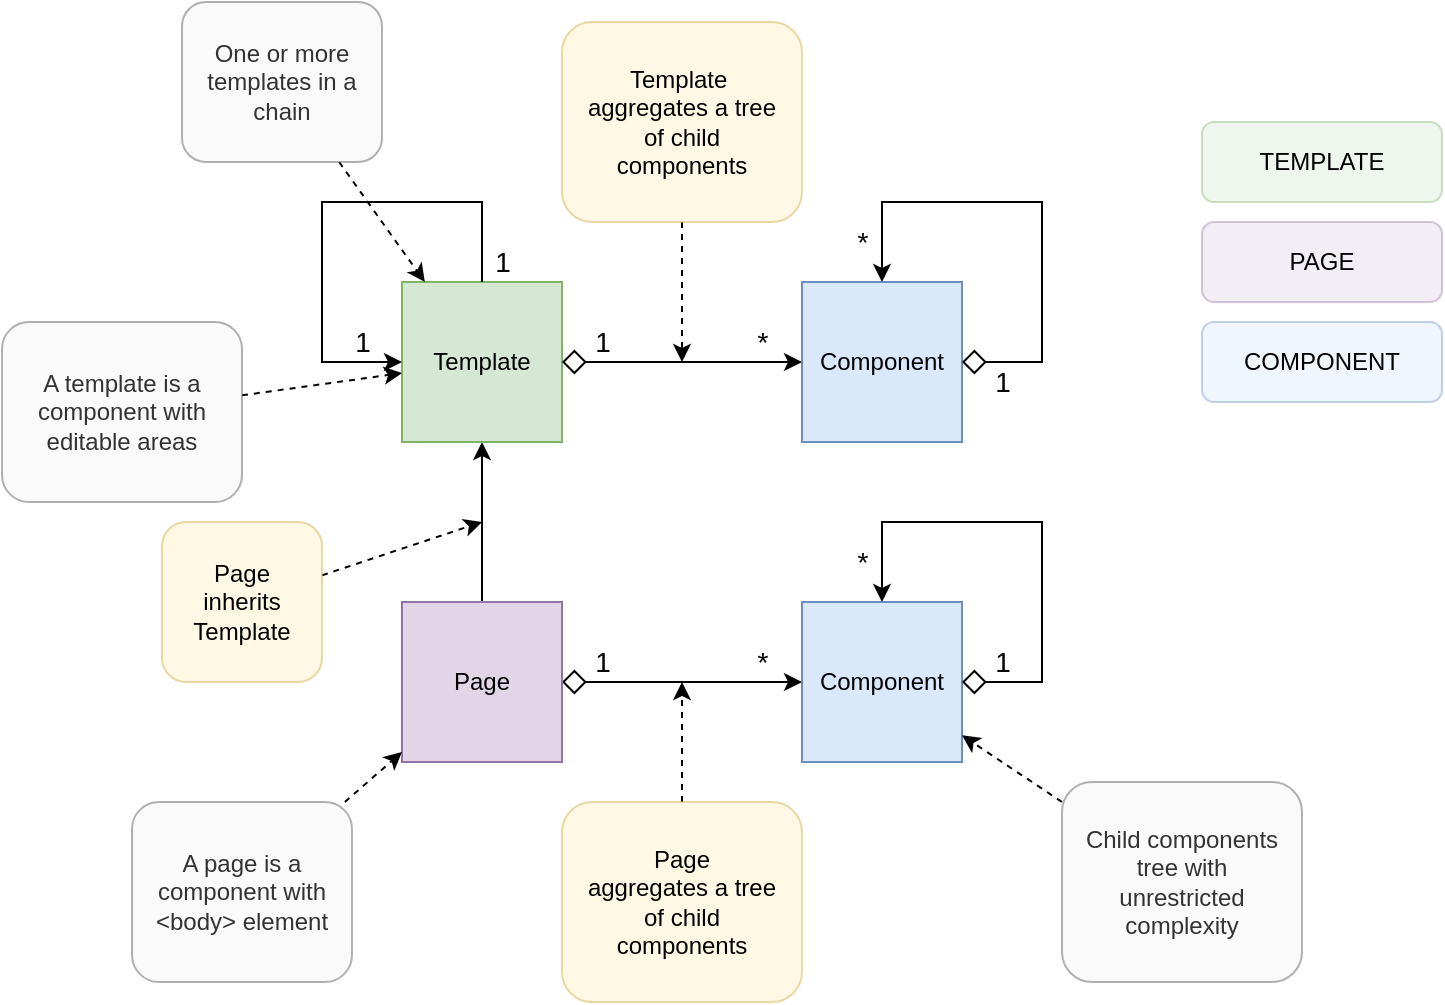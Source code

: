 <mxfile version="13.4.5" type="device" pages="10"><diagram id="NcbAqQH90ziCS3EZaLRu" name="Components Overview"><mxGraphModel dx="2062" dy="822" grid="1" gridSize="10" guides="1" tooltips="1" connect="1" arrows="1" fold="1" page="1" pageScale="1" pageWidth="1169" pageHeight="827" math="0" shadow="0"><root><mxCell id="0"/><mxCell id="1" parent="0"/><mxCell id="BVoC83Z3bspfZ-qTi71T-8" value="Component" style="whiteSpace=wrap;html=1;aspect=fixed;fillColor=#dae8fc;strokeColor=#6c8ebf;" parent="1" vertex="1"><mxGeometry x="440" y="400" width="80" height="80" as="geometry"/></mxCell><mxCell id="BVoC83Z3bspfZ-qTi71T-9" style="edgeStyle=orthogonalEdgeStyle;rounded=0;orthogonalLoop=1;jettySize=auto;html=1;" parent="1" source="BVoC83Z3bspfZ-qTi71T-12" target="BVoC83Z3bspfZ-qTi71T-14" edge="1"><mxGeometry relative="1" as="geometry"/></mxCell><mxCell id="BVoC83Z3bspfZ-qTi71T-11" style="edgeStyle=orthogonalEdgeStyle;rounded=0;orthogonalLoop=1;jettySize=auto;html=1;startArrow=diamond;startFill=0;startSize=10;" parent="1" source="BVoC83Z3bspfZ-qTi71T-12" target="BVoC83Z3bspfZ-qTi71T-8" edge="1"><mxGeometry relative="1" as="geometry"/></mxCell><mxCell id="BVoC83Z3bspfZ-qTi71T-12" value="Page" style="whiteSpace=wrap;html=1;aspect=fixed;fillColor=#e1d5e7;strokeColor=#9673a6;" parent="1" vertex="1"><mxGeometry x="240" y="400" width="80" height="80" as="geometry"/></mxCell><mxCell id="BVoC83Z3bspfZ-qTi71T-14" value="Template" style="whiteSpace=wrap;html=1;aspect=fixed;fillColor=#d5e8d4;strokeColor=#82b366;" parent="1" vertex="1"><mxGeometry x="240" y="240" width="80" height="80" as="geometry"/></mxCell><mxCell id="BVoC83Z3bspfZ-qTi71T-15" style="edgeStyle=orthogonalEdgeStyle;rounded=0;orthogonalLoop=1;jettySize=auto;html=1;startArrow=diamond;startFill=0;startSize=10;exitX=1;exitY=0.5;exitDx=0;exitDy=0;entryX=0.5;entryY=0;entryDx=0;entryDy=0;" parent="1" source="BVoC83Z3bspfZ-qTi71T-8" target="BVoC83Z3bspfZ-qTi71T-8" edge="1"><mxGeometry relative="1" as="geometry"><mxPoint x="560" y="440" as="sourcePoint"/><mxPoint x="700" y="440" as="targetPoint"/><Array as="points"><mxPoint x="560" y="440"/><mxPoint x="560" y="360"/><mxPoint x="480" y="360"/></Array></mxGeometry></mxCell><mxCell id="2" value="1" style="text;html=1;align=center;verticalAlign=middle;resizable=0;points=[];autosize=1;fontSize=14;" parent="1" vertex="1"><mxGeometry x="330" y="420" width="20" height="20" as="geometry"/></mxCell><mxCell id="BVoC83Z3bspfZ-qTi71T-17" value="1" style="text;html=1;align=center;verticalAlign=middle;resizable=0;points=[];autosize=1;fontSize=14;" parent="1" vertex="1"><mxGeometry x="530" y="420" width="20" height="20" as="geometry"/></mxCell><mxCell id="BVoC83Z3bspfZ-qTi71T-18" value="*" style="text;html=1;align=center;verticalAlign=middle;resizable=0;points=[];autosize=1;fontSize=14;" parent="1" vertex="1"><mxGeometry x="410" y="420" width="20" height="20" as="geometry"/></mxCell><mxCell id="BVoC83Z3bspfZ-qTi71T-19" value="*" style="text;html=1;align=center;verticalAlign=middle;resizable=0;points=[];autosize=1;fontSize=14;" parent="1" vertex="1"><mxGeometry x="460" y="370" width="20" height="20" as="geometry"/></mxCell><mxCell id="BVoC83Z3bspfZ-qTi71T-20" style="edgeStyle=orthogonalEdgeStyle;rounded=0;orthogonalLoop=1;jettySize=auto;html=1;exitX=0.5;exitY=0;exitDx=0;exitDy=0;entryX=0;entryY=0.5;entryDx=0;entryDy=0;" parent="1" source="BVoC83Z3bspfZ-qTi71T-14" target="BVoC83Z3bspfZ-qTi71T-14" edge="1"><mxGeometry relative="1" as="geometry"><mxPoint x="370" y="40" as="sourcePoint"/><mxPoint x="450" y="40" as="targetPoint"/><Array as="points"><mxPoint x="280" y="200"/><mxPoint x="200" y="200"/><mxPoint x="200" y="280"/></Array></mxGeometry></mxCell><mxCell id="BVoC83Z3bspfZ-qTi71T-21" value="Component" style="whiteSpace=wrap;html=1;aspect=fixed;fillColor=#dae8fc;strokeColor=#6c8ebf;" parent="1" vertex="1"><mxGeometry x="440" y="240" width="80" height="80" as="geometry"/></mxCell><mxCell id="BVoC83Z3bspfZ-qTi71T-22" style="edgeStyle=orthogonalEdgeStyle;rounded=0;orthogonalLoop=1;jettySize=auto;html=1;startArrow=diamond;startFill=0;startSize=10;exitX=1;exitY=0.5;exitDx=0;exitDy=0;" parent="1" source="BVoC83Z3bspfZ-qTi71T-14" target="BVoC83Z3bspfZ-qTi71T-21" edge="1"><mxGeometry relative="1" as="geometry"><mxPoint x="320" y="270" as="sourcePoint"/></mxGeometry></mxCell><mxCell id="BVoC83Z3bspfZ-qTi71T-23" style="edgeStyle=orthogonalEdgeStyle;rounded=0;orthogonalLoop=1;jettySize=auto;html=1;startArrow=diamond;startFill=0;startSize=10;exitX=1;exitY=0.5;exitDx=0;exitDy=0;entryX=0.5;entryY=0;entryDx=0;entryDy=0;" parent="1" source="BVoC83Z3bspfZ-qTi71T-21" target="BVoC83Z3bspfZ-qTi71T-21" edge="1"><mxGeometry relative="1" as="geometry"><mxPoint x="560" y="280" as="sourcePoint"/><mxPoint x="700" y="280" as="targetPoint"/><Array as="points"><mxPoint x="560" y="280"/><mxPoint x="560" y="200"/><mxPoint x="480" y="200"/></Array></mxGeometry></mxCell><mxCell id="BVoC83Z3bspfZ-qTi71T-24" value="1" style="text;html=1;align=center;verticalAlign=middle;resizable=0;points=[];autosize=1;fontSize=14;" parent="1" vertex="1"><mxGeometry x="330" y="260" width="20" height="20" as="geometry"/></mxCell><mxCell id="BVoC83Z3bspfZ-qTi71T-25" value="1" style="text;html=1;align=center;verticalAlign=middle;resizable=0;points=[];autosize=1;fontSize=14;" parent="1" vertex="1"><mxGeometry x="530" y="280" width="20" height="20" as="geometry"/></mxCell><mxCell id="BVoC83Z3bspfZ-qTi71T-26" value="*" style="text;html=1;align=center;verticalAlign=middle;resizable=0;points=[];autosize=1;fontSize=14;" parent="1" vertex="1"><mxGeometry x="410" y="260" width="20" height="20" as="geometry"/></mxCell><mxCell id="BVoC83Z3bspfZ-qTi71T-27" value="*" style="text;html=1;align=center;verticalAlign=middle;resizable=0;points=[];autosize=1;fontSize=14;" parent="1" vertex="1"><mxGeometry x="460" y="210" width="20" height="20" as="geometry"/></mxCell><mxCell id="ANgQFiMmi4AfsgzP_wgn-2" value="TEMPLATE" style="rounded=1;whiteSpace=wrap;html=1;fontSize=12;fillColor=#d5e8d4;strokeColor=#82b366;opacity=40;" parent="1" vertex="1"><mxGeometry x="640" y="160" width="120" height="40" as="geometry"/></mxCell><mxCell id="ANgQFiMmi4AfsgzP_wgn-3" value="PAGE" style="rounded=1;whiteSpace=wrap;html=1;fontSize=12;fillColor=#e1d5e7;strokeColor=#9673a6;opacity=40;" parent="1" vertex="1"><mxGeometry x="640" y="210" width="120" height="40" as="geometry"/></mxCell><mxCell id="ANgQFiMmi4AfsgzP_wgn-4" value="COMPONENT" style="rounded=1;whiteSpace=wrap;html=1;fontSize=12;fillColor=#dae8fc;strokeColor=#6c8ebf;opacity=40;" parent="1" vertex="1"><mxGeometry x="640" y="260" width="120" height="40" as="geometry"/></mxCell><mxCell id="4upKKr9CAVeFTwDRmyBF-5" style="rounded=0;orthogonalLoop=1;jettySize=auto;html=1;dashed=1;" parent="1" source="4upKKr9CAVeFTwDRmyBF-2" target="BVoC83Z3bspfZ-qTi71T-14" edge="1"><mxGeometry relative="1" as="geometry"/></mxCell><mxCell id="4upKKr9CAVeFTwDRmyBF-2" value="One or more templates in a chain" style="rounded=1;whiteSpace=wrap;html=1;opacity=50;fillColor=#f5f5f5;strokeColor=#666666;fontColor=#333333;spacingLeft=10;spacingRight=10;" parent="1" vertex="1"><mxGeometry x="130" y="100" width="100" height="80" as="geometry"/></mxCell><mxCell id="4upKKr9CAVeFTwDRmyBF-3" value="1" style="text;html=1;align=center;verticalAlign=middle;resizable=0;points=[];autosize=1;fontSize=14;" parent="1" vertex="1"><mxGeometry x="280" y="220" width="20" height="20" as="geometry"/></mxCell><mxCell id="4upKKr9CAVeFTwDRmyBF-4" value="1" style="text;html=1;align=center;verticalAlign=middle;resizable=0;points=[];autosize=1;fontSize=14;" parent="1" vertex="1"><mxGeometry x="210" y="260" width="20" height="20" as="geometry"/></mxCell><mxCell id="mlH0Bae7-yfxZowTqgjL-3" style="edgeStyle=none;rounded=0;orthogonalLoop=1;jettySize=auto;html=1;dashed=1;" parent="1" source="mlH0Bae7-yfxZowTqgjL-2" edge="1"><mxGeometry relative="1" as="geometry"><mxPoint x="280" y="360" as="targetPoint"/></mxGeometry></mxCell><mxCell id="mlH0Bae7-yfxZowTqgjL-2" value="Page &lt;br&gt;inherits&lt;br&gt;Template" style="rounded=1;whiteSpace=wrap;html=1;opacity=50;fillColor=#fff2cc;strokeColor=#d6b656;spacingLeft=10;spacingRight=10;" parent="1" vertex="1"><mxGeometry x="120" y="360" width="80" height="80" as="geometry"/></mxCell><mxCell id="mlH0Bae7-yfxZowTqgjL-5" style="edgeStyle=none;rounded=0;orthogonalLoop=1;jettySize=auto;html=1;dashed=1;" parent="1" source="mlH0Bae7-yfxZowTqgjL-4" edge="1"><mxGeometry relative="1" as="geometry"><mxPoint x="380" y="440" as="targetPoint"/></mxGeometry></mxCell><mxCell id="mlH0Bae7-yfxZowTqgjL-4" value="Page &lt;br&gt;aggregates a tree of child components" style="rounded=1;whiteSpace=wrap;html=1;opacity=50;fillColor=#fff2cc;strokeColor=#d6b656;spacingLeft=10;spacingRight=10;" parent="1" vertex="1"><mxGeometry x="320" y="500" width="120" height="100" as="geometry"/></mxCell><mxCell id="mlH0Bae7-yfxZowTqgjL-7" style="edgeStyle=none;rounded=0;orthogonalLoop=1;jettySize=auto;html=1;dashed=1;" parent="1" source="mlH0Bae7-yfxZowTqgjL-6" target="BVoC83Z3bspfZ-qTi71T-8" edge="1"><mxGeometry relative="1" as="geometry"/></mxCell><mxCell id="mlH0Bae7-yfxZowTqgjL-6" value="Child components tree with unrestricted complexity" style="rounded=1;whiteSpace=wrap;html=1;opacity=50;fillColor=#f5f5f5;strokeColor=#666666;fontColor=#333333;spacingLeft=10;spacingRight=10;" parent="1" vertex="1"><mxGeometry x="570" y="490" width="120" height="100" as="geometry"/></mxCell><mxCell id="mlH0Bae7-yfxZowTqgjL-9" style="edgeStyle=none;rounded=0;orthogonalLoop=1;jettySize=auto;html=1;dashed=1;" parent="1" source="mlH0Bae7-yfxZowTqgjL-8" edge="1"><mxGeometry relative="1" as="geometry"><mxPoint x="380" y="280" as="targetPoint"/></mxGeometry></mxCell><mxCell id="mlH0Bae7-yfxZowTqgjL-8" value="Template&amp;nbsp;&lt;br&gt;aggregates a tree of child components" style="rounded=1;whiteSpace=wrap;html=1;opacity=50;fillColor=#fff2cc;strokeColor=#d6b656;spacingLeft=10;spacingRight=10;" parent="1" vertex="1"><mxGeometry x="320" y="110" width="120" height="100" as="geometry"/></mxCell><mxCell id="mlH0Bae7-yfxZowTqgjL-11" style="edgeStyle=none;rounded=0;orthogonalLoop=1;jettySize=auto;html=1;dashed=1;" parent="1" source="mlH0Bae7-yfxZowTqgjL-10" target="BVoC83Z3bspfZ-qTi71T-14" edge="1"><mxGeometry relative="1" as="geometry"/></mxCell><mxCell id="mlH0Bae7-yfxZowTqgjL-10" value="A template is a component with editable areas" style="rounded=1;whiteSpace=wrap;html=1;opacity=50;fillColor=#f5f5f5;strokeColor=#666666;fontColor=#333333;spacingLeft=10;spacingRight=10;" parent="1" vertex="1"><mxGeometry x="40" y="260" width="120" height="90" as="geometry"/></mxCell><mxCell id="mlH0Bae7-yfxZowTqgjL-13" style="edgeStyle=none;rounded=0;orthogonalLoop=1;jettySize=auto;html=1;dashed=1;" parent="1" source="mlH0Bae7-yfxZowTqgjL-12" target="BVoC83Z3bspfZ-qTi71T-12" edge="1"><mxGeometry relative="1" as="geometry"/></mxCell><mxCell id="mlH0Bae7-yfxZowTqgjL-12" value="A page is a component with &amp;lt;body&amp;gt; element" style="rounded=1;whiteSpace=wrap;html=1;opacity=50;fillColor=#f5f5f5;strokeColor=#666666;fontColor=#333333;spacingLeft=10;spacingRight=10;" parent="1" vertex="1"><mxGeometry x="105" y="500" width="110" height="90" as="geometry"/></mxCell></root></mxGraphModel></diagram><diagram id="h2bPm_4mbG0oLur6JDDm" name="Build Concept"><mxGraphModel dx="2062" dy="822" grid="1" gridSize="10" guides="1" tooltips="1" connect="1" arrows="1" fold="1" page="1" pageScale="1" pageWidth="1169" pageHeight="827" math="0" shadow="0"><root><mxCell id="TKO_Dp5tzHoonubkjwv0-0"/><mxCell id="TKO_Dp5tzHoonubkjwv0-1" parent="TKO_Dp5tzHoonubkjwv0-0"/><mxCell id="TKO_Dp5tzHoonubkjwv0-63" value="" style="rounded=0;whiteSpace=wrap;html=1;opacity=40;fillColor=#d5e8d4;strokeColor=#82b366;" parent="TKO_Dp5tzHoonubkjwv0-1" vertex="1"><mxGeometry x="40" y="140" width="400" height="380" as="geometry"/></mxCell><mxCell id="TKO_Dp5tzHoonubkjwv0-56" value="" style="rounded=0;whiteSpace=wrap;html=1;opacity=40;fillColor=#f8cecc;strokeColor=#b85450;" parent="TKO_Dp5tzHoonubkjwv0-1" vertex="1"><mxGeometry x="720" y="140" width="320" height="380" as="geometry"/></mxCell><mxCell id="TKO_Dp5tzHoonubkjwv0-46" value="" style="whiteSpace=wrap;html=1;aspect=fixed;fillColor=#b0e3e6;strokeColor=#0e8088;" parent="TKO_Dp5tzHoonubkjwv0-1" vertex="1"><mxGeometry x="760" y="240" width="80" height="80" as="geometry"/></mxCell><mxCell id="TKO_Dp5tzHoonubkjwv0-45" value="" style="whiteSpace=wrap;html=1;aspect=fixed;fillColor=#b0e3e6;strokeColor=#0e8088;" parent="TKO_Dp5tzHoonubkjwv0-1" vertex="1"><mxGeometry x="770" y="230" width="80" height="80" as="geometry"/></mxCell><mxCell id="TKO_Dp5tzHoonubkjwv0-2" value="Component" style="whiteSpace=wrap;html=1;aspect=fixed;fillColor=#dae8fc;strokeColor=#6c8ebf;" parent="TKO_Dp5tzHoonubkjwv0-1" vertex="1"><mxGeometry x="280" y="400" width="80" height="80" as="geometry"/></mxCell><mxCell id="TKO_Dp5tzHoonubkjwv0-3" style="edgeStyle=orthogonalEdgeStyle;rounded=0;orthogonalLoop=1;jettySize=auto;html=1;" parent="TKO_Dp5tzHoonubkjwv0-1" source="TKO_Dp5tzHoonubkjwv0-5" target="TKO_Dp5tzHoonubkjwv0-6" edge="1"><mxGeometry relative="1" as="geometry"/></mxCell><mxCell id="TKO_Dp5tzHoonubkjwv0-4" style="edgeStyle=orthogonalEdgeStyle;rounded=0;orthogonalLoop=1;jettySize=auto;html=1;startArrow=diamond;startFill=0;startSize=10;" parent="TKO_Dp5tzHoonubkjwv0-1" source="TKO_Dp5tzHoonubkjwv0-5" target="TKO_Dp5tzHoonubkjwv0-2" edge="1"><mxGeometry relative="1" as="geometry"/></mxCell><mxCell id="TKO_Dp5tzHoonubkjwv0-5" value="Page" style="whiteSpace=wrap;html=1;aspect=fixed;fillColor=#e1d5e7;strokeColor=#9673a6;" parent="TKO_Dp5tzHoonubkjwv0-1" vertex="1"><mxGeometry x="120" y="400" width="80" height="80" as="geometry"/></mxCell><mxCell id="TKO_Dp5tzHoonubkjwv0-6" value="Template" style="whiteSpace=wrap;html=1;aspect=fixed;fillColor=#d5e8d4;strokeColor=#82b366;" parent="TKO_Dp5tzHoonubkjwv0-1" vertex="1"><mxGeometry x="120" y="240" width="80" height="80" as="geometry"/></mxCell><mxCell id="TKO_Dp5tzHoonubkjwv0-7" style="edgeStyle=orthogonalEdgeStyle;rounded=0;orthogonalLoop=1;jettySize=auto;html=1;startArrow=diamond;startFill=0;startSize=10;exitX=1;exitY=0.5;exitDx=0;exitDy=0;entryX=0.5;entryY=0;entryDx=0;entryDy=0;" parent="TKO_Dp5tzHoonubkjwv0-1" source="TKO_Dp5tzHoonubkjwv0-2" target="TKO_Dp5tzHoonubkjwv0-2" edge="1"><mxGeometry relative="1" as="geometry"><mxPoint x="400" y="440" as="sourcePoint"/><mxPoint x="540" y="440" as="targetPoint"/><Array as="points"><mxPoint x="400" y="440"/><mxPoint x="400" y="360"/><mxPoint x="320" y="360"/></Array></mxGeometry></mxCell><mxCell id="TKO_Dp5tzHoonubkjwv0-8" value="1" style="text;html=1;align=center;verticalAlign=middle;resizable=0;points=[];autosize=1;fontSize=14;" parent="TKO_Dp5tzHoonubkjwv0-1" vertex="1"><mxGeometry x="210" y="420" width="20" height="20" as="geometry"/></mxCell><mxCell id="TKO_Dp5tzHoonubkjwv0-9" value="1" style="text;html=1;align=center;verticalAlign=middle;resizable=0;points=[];autosize=1;fontSize=14;" parent="TKO_Dp5tzHoonubkjwv0-1" vertex="1"><mxGeometry x="370" y="420" width="20" height="20" as="geometry"/></mxCell><mxCell id="TKO_Dp5tzHoonubkjwv0-10" value="*" style="text;html=1;align=center;verticalAlign=middle;resizable=0;points=[];autosize=1;fontSize=14;" parent="TKO_Dp5tzHoonubkjwv0-1" vertex="1"><mxGeometry x="250" y="420" width="20" height="20" as="geometry"/></mxCell><mxCell id="TKO_Dp5tzHoonubkjwv0-11" value="*" style="text;html=1;align=center;verticalAlign=middle;resizable=0;points=[];autosize=1;fontSize=14;" parent="TKO_Dp5tzHoonubkjwv0-1" vertex="1"><mxGeometry x="300" y="370" width="20" height="20" as="geometry"/></mxCell><mxCell id="TKO_Dp5tzHoonubkjwv0-12" style="edgeStyle=orthogonalEdgeStyle;rounded=0;orthogonalLoop=1;jettySize=auto;html=1;exitX=0.5;exitY=0;exitDx=0;exitDy=0;entryX=0;entryY=0.5;entryDx=0;entryDy=0;" parent="TKO_Dp5tzHoonubkjwv0-1" source="TKO_Dp5tzHoonubkjwv0-6" target="TKO_Dp5tzHoonubkjwv0-6" edge="1"><mxGeometry relative="1" as="geometry"><mxPoint x="250" y="40" as="sourcePoint"/><mxPoint x="330" y="40" as="targetPoint"/><Array as="points"><mxPoint x="160" y="200"/><mxPoint x="80" y="200"/><mxPoint x="80" y="280"/></Array></mxGeometry></mxCell><mxCell id="TKO_Dp5tzHoonubkjwv0-13" value="Component" style="whiteSpace=wrap;html=1;aspect=fixed;fillColor=#dae8fc;strokeColor=#6c8ebf;" parent="TKO_Dp5tzHoonubkjwv0-1" vertex="1"><mxGeometry x="280" y="240" width="80" height="80" as="geometry"/></mxCell><mxCell id="TKO_Dp5tzHoonubkjwv0-14" style="edgeStyle=orthogonalEdgeStyle;rounded=0;orthogonalLoop=1;jettySize=auto;html=1;startArrow=diamond;startFill=0;startSize=10;exitX=1;exitY=0.5;exitDx=0;exitDy=0;" parent="TKO_Dp5tzHoonubkjwv0-1" source="TKO_Dp5tzHoonubkjwv0-6" target="TKO_Dp5tzHoonubkjwv0-13" edge="1"><mxGeometry relative="1" as="geometry"><mxPoint x="200" y="270" as="sourcePoint"/></mxGeometry></mxCell><mxCell id="TKO_Dp5tzHoonubkjwv0-15" style="edgeStyle=orthogonalEdgeStyle;rounded=0;orthogonalLoop=1;jettySize=auto;html=1;startArrow=diamond;startFill=0;startSize=10;exitX=1;exitY=0.5;exitDx=0;exitDy=0;entryX=0.5;entryY=0;entryDx=0;entryDy=0;" parent="TKO_Dp5tzHoonubkjwv0-1" source="TKO_Dp5tzHoonubkjwv0-13" target="TKO_Dp5tzHoonubkjwv0-13" edge="1"><mxGeometry relative="1" as="geometry"><mxPoint x="400" y="280" as="sourcePoint"/><mxPoint x="540" y="280" as="targetPoint"/><Array as="points"><mxPoint x="400" y="280"/><mxPoint x="400" y="200"/><mxPoint x="320" y="200"/></Array></mxGeometry></mxCell><mxCell id="TKO_Dp5tzHoonubkjwv0-16" value="1" style="text;html=1;align=center;verticalAlign=middle;resizable=0;points=[];autosize=1;fontSize=14;" parent="TKO_Dp5tzHoonubkjwv0-1" vertex="1"><mxGeometry x="210" y="260" width="20" height="20" as="geometry"/></mxCell><mxCell id="TKO_Dp5tzHoonubkjwv0-17" value="1" style="text;html=1;align=center;verticalAlign=middle;resizable=0;points=[];autosize=1;fontSize=14;" parent="TKO_Dp5tzHoonubkjwv0-1" vertex="1"><mxGeometry x="370" y="280" width="20" height="20" as="geometry"/></mxCell><mxCell id="TKO_Dp5tzHoonubkjwv0-18" value="*" style="text;html=1;align=center;verticalAlign=middle;resizable=0;points=[];autosize=1;fontSize=14;" parent="TKO_Dp5tzHoonubkjwv0-1" vertex="1"><mxGeometry x="250" y="260" width="20" height="20" as="geometry"/></mxCell><mxCell id="TKO_Dp5tzHoonubkjwv0-19" value="*" style="text;html=1;align=center;verticalAlign=middle;resizable=0;points=[];autosize=1;fontSize=14;" parent="TKO_Dp5tzHoonubkjwv0-1" vertex="1"><mxGeometry x="300" y="210" width="20" height="20" as="geometry"/></mxCell><mxCell id="TKO_Dp5tzHoonubkjwv0-25" value="1" style="text;html=1;align=center;verticalAlign=middle;resizable=0;points=[];autosize=1;fontSize=14;" parent="TKO_Dp5tzHoonubkjwv0-1" vertex="1"><mxGeometry x="160" y="220" width="20" height="20" as="geometry"/></mxCell><mxCell id="TKO_Dp5tzHoonubkjwv0-26" value="1" style="text;html=1;align=center;verticalAlign=middle;resizable=0;points=[];autosize=1;fontSize=14;" parent="TKO_Dp5tzHoonubkjwv0-1" vertex="1"><mxGeometry x="90" y="260" width="20" height="20" as="geometry"/></mxCell><mxCell id="TKO_Dp5tzHoonubkjwv0-41" value="HTM" style="whiteSpace=wrap;html=1;aspect=fixed;fillColor=#b0e3e6;strokeColor=#0e8088;" parent="TKO_Dp5tzHoonubkjwv0-1" vertex="1"><mxGeometry x="780" y="220" width="80" height="80" as="geometry"/></mxCell><mxCell id="TKO_Dp5tzHoonubkjwv0-47" value="" style="whiteSpace=wrap;html=1;aspect=fixed;fillColor=#d0cee2;strokeColor=#56517e;" parent="TKO_Dp5tzHoonubkjwv0-1" vertex="1"><mxGeometry x="760" y="380" width="80" height="80" as="geometry"/></mxCell><mxCell id="TKO_Dp5tzHoonubkjwv0-48" value="" style="whiteSpace=wrap;html=1;aspect=fixed;fillColor=#d0cee2;strokeColor=#56517e;" parent="TKO_Dp5tzHoonubkjwv0-1" vertex="1"><mxGeometry x="770" y="370" width="80" height="80" as="geometry"/></mxCell><mxCell id="TKO_Dp5tzHoonubkjwv0-49" value="CSS" style="whiteSpace=wrap;html=1;aspect=fixed;fillColor=#d0cee2;strokeColor=#56517e;" parent="TKO_Dp5tzHoonubkjwv0-1" vertex="1"><mxGeometry x="780" y="360" width="80" height="80" as="geometry"/></mxCell><mxCell id="TKO_Dp5tzHoonubkjwv0-50" value="" style="whiteSpace=wrap;html=1;aspect=fixed;fillColor=#bac8d3;strokeColor=#23445d;" parent="TKO_Dp5tzHoonubkjwv0-1" vertex="1"><mxGeometry x="900" y="380" width="80" height="80" as="geometry"/></mxCell><mxCell id="TKO_Dp5tzHoonubkjwv0-51" value="" style="whiteSpace=wrap;html=1;aspect=fixed;fillColor=#bac8d3;strokeColor=#23445d;" parent="TKO_Dp5tzHoonubkjwv0-1" vertex="1"><mxGeometry x="910" y="370" width="80" height="80" as="geometry"/></mxCell><mxCell id="TKO_Dp5tzHoonubkjwv0-52" value="MEDIA" style="whiteSpace=wrap;html=1;aspect=fixed;fillColor=#bac8d3;strokeColor=#23445d;" parent="TKO_Dp5tzHoonubkjwv0-1" vertex="1"><mxGeometry x="920" y="360" width="80" height="80" as="geometry"/></mxCell><mxCell id="TKO_Dp5tzHoonubkjwv0-53" value="" style="whiteSpace=wrap;html=1;aspect=fixed;fillColor=#b1ddf0;strokeColor=#10739e;" parent="TKO_Dp5tzHoonubkjwv0-1" vertex="1"><mxGeometry x="900" y="240" width="80" height="80" as="geometry"/></mxCell><mxCell id="TKO_Dp5tzHoonubkjwv0-54" value="" style="whiteSpace=wrap;html=1;aspect=fixed;fillColor=#b1ddf0;strokeColor=#10739e;" parent="TKO_Dp5tzHoonubkjwv0-1" vertex="1"><mxGeometry x="910" y="230" width="80" height="80" as="geometry"/></mxCell><mxCell id="TKO_Dp5tzHoonubkjwv0-55" value="JS" style="whiteSpace=wrap;html=1;aspect=fixed;fillColor=#b1ddf0;strokeColor=#10739e;" parent="TKO_Dp5tzHoonubkjwv0-1" vertex="1"><mxGeometry x="920" y="220" width="80" height="80" as="geometry"/></mxCell><mxCell id="TKO_Dp5tzHoonubkjwv0-57" value="BUILD PROCESS" style="rounded=0;whiteSpace=wrap;html=1;opacity=40;fillColor=#e1d5e7;strokeColor=#9673a6;" parent="TKO_Dp5tzHoonubkjwv0-1" vertex="1"><mxGeometry x="520" y="280" width="120" height="40" as="geometry"/></mxCell><mxCell id="TKO_Dp5tzHoonubkjwv0-59" value="" style="shape=flexArrow;endArrow=classic;html=1;fillColor=#e1d5e7;strokeColor=#9673a6;gradientColor=#ffffff;gradientDirection=west;" parent="TKO_Dp5tzHoonubkjwv0-1" edge="1"><mxGeometry width="50" height="50" relative="1" as="geometry"><mxPoint x="480" y="339" as="sourcePoint"/><mxPoint x="680" y="339" as="targetPoint"/></mxGeometry></mxCell><mxCell id="2" value="&lt;font style=&quot;font-size: 20px&quot;&gt;WOOD PROJECT&lt;/font&gt;" style="text;html=1;align=center;verticalAlign=middle;resizable=0;points=[];autosize=1;" parent="TKO_Dp5tzHoonubkjwv0-1" vertex="1"><mxGeometry x="260" y="150" width="180" height="20" as="geometry"/></mxCell><mxCell id="TKO_Dp5tzHoonubkjwv0-62" value="&lt;font style=&quot;font-size: 20px&quot;&gt;TARGET FILE SYSTEM&lt;/font&gt;" style="text;html=1;align=center;verticalAlign=middle;resizable=0;points=[];autosize=1;" parent="TKO_Dp5tzHoonubkjwv0-1" vertex="1"><mxGeometry x="720" y="150" width="230" height="20" as="geometry"/></mxCell><mxCell id="TKO_Dp5tzHoonubkjwv0-64" value="CSS" style="whiteSpace=wrap;html=1;aspect=fixed;fillColor=#d0cee2;strokeColor=#56517e;" parent="TKO_Dp5tzHoonubkjwv0-1" vertex="1"><mxGeometry x="780" y="360" width="80" height="80" as="geometry"/></mxCell></root></mxGraphModel></diagram><diagram id="cwoULW2Ba-RNZNUTaK0K" name="Components Sample"><mxGraphModel dx="2062" dy="822" grid="1" gridSize="10" guides="1" tooltips="1" connect="1" arrows="1" fold="1" page="1" pageScale="1" pageWidth="1169" pageHeight="827" math="0" shadow="0"><root><mxCell id="gqPndHwIt_YV7nnyMNt2-0"/><mxCell id="gqPndHwIt_YV7nnyMNt2-1" parent="gqPndHwIt_YV7nnyMNt2-0"/><mxCell id="ZGm9INVxEEeKOTz_xBXo-15" style="edgeStyle=orthogonalEdgeStyle;rounded=0;orthogonalLoop=1;jettySize=auto;html=1;entryX=0;entryY=0.5;entryDx=0;entryDy=0;startArrow=diamond;startFill=0;startSize=10;fontSize=12;exitX=1;exitY=0.5;exitDx=0;exitDy=0;" parent="gqPndHwIt_YV7nnyMNt2-1" source="OxRKh7kxBDMSlJmdoqF5-4" target="ZGm9INVxEEeKOTz_xBXo-14" edge="1"><mxGeometry relative="1" as="geometry"><mxPoint x="360" y="200" as="sourcePoint"/></mxGeometry></mxCell><mxCell id="ZGm9INVxEEeKOTz_xBXo-1" style="edgeStyle=orthogonalEdgeStyle;rounded=0;orthogonalLoop=1;jettySize=auto;html=1;startArrow=none;startFill=0;startSize=10;fontSize=12;entryX=0.5;entryY=1;entryDx=0;entryDy=0;" parent="gqPndHwIt_YV7nnyMNt2-1" source="ZGm9INVxEEeKOTz_xBXo-0" target="OxRKh7kxBDMSlJmdoqF5-4" edge="1"><mxGeometry relative="1" as="geometry"><mxPoint x="320" y="200" as="targetPoint"/><Array as="points"><mxPoint x="400" y="280"/><mxPoint x="320" y="280"/></Array></mxGeometry></mxCell><mxCell id="ZGm9INVxEEeKOTz_xBXo-13" style="edgeStyle=orthogonalEdgeStyle;rounded=0;orthogonalLoop=1;jettySize=auto;html=1;entryX=0;entryY=0.5;entryDx=0;entryDy=0;startArrow=diamond;startFill=0;startSize=10;fontSize=12;" parent="gqPndHwIt_YV7nnyMNt2-1" source="ZGm9INVxEEeKOTz_xBXo-0" target="ZGm9INVxEEeKOTz_xBXo-12" edge="1"><mxGeometry relative="1" as="geometry"/></mxCell><mxCell id="ZGm9INVxEEeKOTz_xBXo-0" value="FormPage" style="whiteSpace=wrap;html=1;aspect=fixed;fontSize=12;fillColor=#d5e8d4;strokeColor=#82b366;" parent="gqPndHwIt_YV7nnyMNt2-1" vertex="1"><mxGeometry x="360" y="320" width="80" height="80" as="geometry"/></mxCell><mxCell id="ZGm9INVxEEeKOTz_xBXo-3" style="edgeStyle=orthogonalEdgeStyle;rounded=0;orthogonalLoop=1;jettySize=auto;html=1;startArrow=none;startFill=0;startSize=10;fontSize=12;entryX=0.5;entryY=1;entryDx=0;entryDy=0;" parent="gqPndHwIt_YV7nnyMNt2-1" source="ZGm9INVxEEeKOTz_xBXo-2" target="ZGm9INVxEEeKOTz_xBXo-0" edge="1"><mxGeometry relative="1" as="geometry"><mxPoint x="400" y="440" as="targetPoint"/></mxGeometry></mxCell><mxCell id="ZGm9INVxEEeKOTz_xBXo-7" style="edgeStyle=orthogonalEdgeStyle;rounded=0;orthogonalLoop=1;jettySize=auto;html=1;startArrow=diamond;startFill=0;startSize=10;fontSize=12;entryX=0;entryY=0.5;entryDx=0;entryDy=0;" parent="gqPndHwIt_YV7nnyMNt2-1" source="ZGm9INVxEEeKOTz_xBXo-2" target="ZGm9INVxEEeKOTz_xBXo-4" edge="1"><mxGeometry relative="1" as="geometry"/></mxCell><mxCell id="ZGm9INVxEEeKOTz_xBXo-11" style="edgeStyle=orthogonalEdgeStyle;rounded=0;orthogonalLoop=1;jettySize=auto;html=1;entryX=0;entryY=0.5;entryDx=0;entryDy=0;startArrow=diamond;startFill=0;startSize=10;fontSize=12;" parent="gqPndHwIt_YV7nnyMNt2-1" source="ZGm9INVxEEeKOTz_xBXo-2" target="ZGm9INVxEEeKOTz_xBXo-8" edge="1"><mxGeometry relative="1" as="geometry"/></mxCell><mxCell id="ZGm9INVxEEeKOTz_xBXo-2" value="ContactPage" style="whiteSpace=wrap;html=1;aspect=fixed;fontSize=12;fillColor=#e1d5e7;strokeColor=#9673a6;" parent="gqPndHwIt_YV7nnyMNt2-1" vertex="1"><mxGeometry x="360" y="480" width="80" height="80" as="geometry"/></mxCell><mxCell id="ZGm9INVxEEeKOTz_xBXo-6" style="edgeStyle=orthogonalEdgeStyle;rounded=0;orthogonalLoop=1;jettySize=auto;html=1;startArrow=diamond;startFill=0;startSize=10;fontSize=12;" parent="gqPndHwIt_YV7nnyMNt2-1" source="ZGm9INVxEEeKOTz_xBXo-4" target="ZGm9INVxEEeKOTz_xBXo-5" edge="1"><mxGeometry relative="1" as="geometry"/></mxCell><mxCell id="ZGm9INVxEEeKOTz_xBXo-10" style="edgeStyle=orthogonalEdgeStyle;rounded=0;orthogonalLoop=1;jettySize=auto;html=1;entryX=0;entryY=0.5;entryDx=0;entryDy=0;startArrow=diamond;startFill=0;startSize=10;fontSize=12;" parent="gqPndHwIt_YV7nnyMNt2-1" source="ZGm9INVxEEeKOTz_xBXo-4" target="ZGm9INVxEEeKOTz_xBXo-9" edge="1"><mxGeometry relative="1" as="geometry"/></mxCell><mxCell id="ZGm9INVxEEeKOTz_xBXo-4" value="ProductView" style="whiteSpace=wrap;html=1;aspect=fixed;fontSize=12;fillColor=#dae8fc;strokeColor=#6c8ebf;" parent="gqPndHwIt_YV7nnyMNt2-1" vertex="1"><mxGeometry x="520" y="600" width="80" height="80" as="geometry"/></mxCell><mxCell id="OxRKh7kxBDMSlJmdoqF5-1" style="edgeStyle=orthogonalEdgeStyle;rounded=0;orthogonalLoop=1;jettySize=auto;html=1;entryX=0.5;entryY=1;entryDx=0;entryDy=0;startArrow=none;startFill=0;startSize=10;fontSize=12;" parent="gqPndHwIt_YV7nnyMNt2-1" source="ZGm9INVxEEeKOTz_xBXo-5" target="OxRKh7kxBDMSlJmdoqF5-0" edge="1"><mxGeometry relative="1" as="geometry"/></mxCell><mxCell id="ZGm9INVxEEeKOTz_xBXo-5" value="CloseDialog" style="whiteSpace=wrap;html=1;aspect=fixed;fontSize=12;fillColor=#dae8fc;strokeColor=#6c8ebf;" parent="gqPndHwIt_YV7nnyMNt2-1" vertex="1"><mxGeometry x="680" y="560" width="80" height="80" as="geometry"/></mxCell><mxCell id="ZGm9INVxEEeKOTz_xBXo-8" value="AddressMap" style="whiteSpace=wrap;html=1;aspect=fixed;fontSize=12;fillColor=#dae8fc;strokeColor=#6c8ebf;" parent="gqPndHwIt_YV7nnyMNt2-1" vertex="1"><mxGeometry x="520" y="480" width="80" height="80" as="geometry"/></mxCell><mxCell id="ZGm9INVxEEeKOTz_xBXo-9" value="TableView" style="whiteSpace=wrap;html=1;aspect=fixed;fontSize=12;fillColor=#dae8fc;strokeColor=#6c8ebf;" parent="gqPndHwIt_YV7nnyMNt2-1" vertex="1"><mxGeometry x="680" y="680" width="80" height="80" as="geometry"/></mxCell><mxCell id="ZGm9INVxEEeKOTz_xBXo-12" value="DataForm" style="whiteSpace=wrap;html=1;aspect=fixed;fontSize=12;fillColor=#dae8fc;strokeColor=#6c8ebf;" parent="gqPndHwIt_YV7nnyMNt2-1" vertex="1"><mxGeometry x="520" y="320" width="80" height="80" as="geometry"/></mxCell><mxCell id="ZGm9INVxEEeKOTz_xBXo-14" value="MessageBox" style="whiteSpace=wrap;html=1;aspect=fixed;fontSize=12;fillColor=#dae8fc;strokeColor=#6c8ebf;" parent="gqPndHwIt_YV7nnyMNt2-1" vertex="1"><mxGeometry x="440" y="160" width="80" height="80" as="geometry"/></mxCell><mxCell id="OxRKh7kxBDMSlJmdoqF5-0" value="Dialog" style="whiteSpace=wrap;html=1;aspect=fixed;fontSize=12;fillColor=#d5e8d4;strokeColor=#82b366;" parent="gqPndHwIt_YV7nnyMNt2-1" vertex="1"><mxGeometry x="680" y="400" width="80" height="80" as="geometry"/></mxCell><mxCell id="OxRKh7kxBDMSlJmdoqF5-3" style="edgeStyle=orthogonalEdgeStyle;rounded=0;orthogonalLoop=1;jettySize=auto;html=1;entryX=1;entryY=0.5;entryDx=0;entryDy=0;startArrow=none;startFill=0;startSize=10;fontSize=12;" parent="gqPndHwIt_YV7nnyMNt2-1" source="OxRKh7kxBDMSlJmdoqF5-2" target="OxRKh7kxBDMSlJmdoqF5-0" edge="1"><mxGeometry relative="1" as="geometry"/></mxCell><mxCell id="OxRKh7kxBDMSlJmdoqF5-2" value="AlertDialog" style="whiteSpace=wrap;html=1;aspect=fixed;fontSize=12;fillColor=#dae8fc;strokeColor=#6c8ebf;" parent="gqPndHwIt_YV7nnyMNt2-1" vertex="1"><mxGeometry x="840" y="400" width="80" height="80" as="geometry"/></mxCell><mxCell id="OxRKh7kxBDMSlJmdoqF5-4" value="Page" style="whiteSpace=wrap;html=1;aspect=fixed;fontSize=12;fillColor=#d5e8d4;strokeColor=#82b366;" parent="gqPndHwIt_YV7nnyMNt2-1" vertex="1"><mxGeometry x="280" y="160" width="80" height="80" as="geometry"/></mxCell><mxCell id="Z5suki5SkY0UjbQj7Ydm-0" value="TEMPLATE" style="rounded=1;whiteSpace=wrap;html=1;fontSize=12;fillColor=#d5e8d4;strokeColor=#82b366;opacity=40;" parent="gqPndHwIt_YV7nnyMNt2-1" vertex="1"><mxGeometry x="800" y="40" width="120" height="40" as="geometry"/></mxCell><mxCell id="Z5suki5SkY0UjbQj7Ydm-1" value="PAGE" style="rounded=1;whiteSpace=wrap;html=1;fontSize=12;fillColor=#e1d5e7;strokeColor=#9673a6;opacity=40;" parent="gqPndHwIt_YV7nnyMNt2-1" vertex="1"><mxGeometry x="800" y="90" width="120" height="40" as="geometry"/></mxCell><mxCell id="Z5suki5SkY0UjbQj7Ydm-2" value="COMPONENT" style="rounded=1;whiteSpace=wrap;html=1;fontSize=12;fillColor=#dae8fc;strokeColor=#6c8ebf;opacity=40;" parent="gqPndHwIt_YV7nnyMNt2-1" vertex="1"><mxGeometry x="800" y="140" width="120" height="40" as="geometry"/></mxCell><mxCell id="o6t7WJiaUNO8ePH_Mhtx-2" style="edgeStyle=orthogonalEdgeStyle;rounded=0;orthogonalLoop=1;jettySize=auto;html=1;entryX=0.5;entryY=1;entryDx=0;entryDy=0;startArrow=none;startFill=0;startSize=10;fontSize=12;" parent="gqPndHwIt_YV7nnyMNt2-1" source="o6t7WJiaUNO8ePH_Mhtx-0" target="OxRKh7kxBDMSlJmdoqF5-4" edge="1"><mxGeometry relative="1" as="geometry"><Array as="points"><mxPoint x="280" y="280"/><mxPoint x="320" y="280"/></Array></mxGeometry></mxCell><mxCell id="o6t7WJiaUNO8ePH_Mhtx-0" value="AboutPage" style="whiteSpace=wrap;html=1;aspect=fixed;fontSize=12;fillColor=#e1d5e7;strokeColor=#9673a6;" parent="gqPndHwIt_YV7nnyMNt2-1" vertex="1"><mxGeometry x="240" y="320" width="80" height="80" as="geometry"/></mxCell><mxCell id="o6t7WJiaUNO8ePH_Mhtx-3" style="edgeStyle=orthogonalEdgeStyle;rounded=0;orthogonalLoop=1;jettySize=auto;html=1;entryX=0.5;entryY=1;entryDx=0;entryDy=0;startArrow=none;startFill=0;startSize=10;fontSize=12;exitX=0.5;exitY=0;exitDx=0;exitDy=0;" parent="gqPndHwIt_YV7nnyMNt2-1" source="o6t7WJiaUNO8ePH_Mhtx-1" target="OxRKh7kxBDMSlJmdoqF5-4" edge="1"><mxGeometry relative="1" as="geometry"><Array as="points"><mxPoint x="160" y="280"/><mxPoint x="320" y="280"/></Array></mxGeometry></mxCell><mxCell id="o6t7WJiaUNO8ePH_Mhtx-1" value="HomePage" style="whiteSpace=wrap;html=1;aspect=fixed;fontSize=12;fillColor=#e1d5e7;strokeColor=#9673a6;" parent="gqPndHwIt_YV7nnyMNt2-1" vertex="1"><mxGeometry x="120" y="320" width="80" height="80" as="geometry"/></mxCell><mxCell id="CxFWpp81cJ6Vzt89ryw3-0" style="edgeStyle=orthogonalEdgeStyle;rounded=0;orthogonalLoop=1;jettySize=auto;html=1;startArrow=diamond;startFill=0;startSize=10;fontSize=12;" parent="gqPndHwIt_YV7nnyMNt2-1" edge="1"><mxGeometry relative="1" as="geometry"><mxPoint x="80" y="600" as="sourcePoint"/><mxPoint x="240" y="600" as="targetPoint"/></mxGeometry></mxCell><mxCell id="CxFWpp81cJ6Vzt89ryw3-1" style="edgeStyle=orthogonalEdgeStyle;rounded=0;orthogonalLoop=1;jettySize=auto;html=1;startArrow=none;startFill=0;startSize=10;fontSize=12;" parent="gqPndHwIt_YV7nnyMNt2-1" edge="1"><mxGeometry width="210" height="530" relative="1" as="geometry"><mxPoint x="80" y="719.5" as="sourcePoint"/><mxPoint x="240" y="719.5" as="targetPoint"/></mxGeometry></mxCell><mxCell id="2" value="INHERITANCE" style="text;html=1;align=center;verticalAlign=middle;resizable=0;points=[];autosize=1;fillColor=#fff2cc;strokeColor=#d6b656;opacity=80;" parent="CxFWpp81cJ6Vzt89ryw3-1" vertex="1"><mxGeometry x="70" y="690" width="100" height="20" as="geometry"/></mxCell><mxCell id="CxFWpp81cJ6Vzt89ryw3-2" value="AGGREGATION" style="text;html=1;align=center;verticalAlign=middle;resizable=0;points=[];autosize=1;fillColor=#fff2cc;strokeColor=#d6b656;opacity=80;" parent="gqPndHwIt_YV7nnyMNt2-1" vertex="1"><mxGeometry x="110" y="570" width="100" height="20" as="geometry"/></mxCell><mxCell id="CxFWpp81cJ6Vzt89ryw3-5" style="edgeStyle=none;rounded=0;orthogonalLoop=1;jettySize=auto;html=1;dashed=1;dashPattern=1 4;startArrow=none;startFill=0;startSize=8;endArrow=classic;endFill=1;strokeColor=#000000;strokeWidth=1;" parent="gqPndHwIt_YV7nnyMNt2-1" source="CxFWpp81cJ6Vzt89ryw3-4" edge="1"><mxGeometry relative="1" as="geometry"><mxPoint x="190" y="280" as="targetPoint"/></mxGeometry></mxCell><mxCell id="CxFWpp81cJ6Vzt89ryw3-4" value="HomePage inherits&lt;br&gt;( IS A )&lt;br&gt;&amp;nbsp;Page" style="rounded=1;whiteSpace=wrap;html=1;opacity=50;fillColor=#fff2cc;strokeColor=#d6b656;" parent="gqPndHwIt_YV7nnyMNt2-1" vertex="1"><mxGeometry x="80" y="150" width="100" height="100" as="geometry"/></mxCell><mxCell id="CxFWpp81cJ6Vzt89ryw3-9" style="edgeStyle=none;rounded=0;orthogonalLoop=1;jettySize=auto;html=1;dashed=1;dashPattern=1 4;startArrow=none;startFill=0;startSize=8;endArrow=classic;endFill=1;strokeColor=#000000;strokeWidth=1;" parent="gqPndHwIt_YV7nnyMNt2-1" source="CxFWpp81cJ6Vzt89ryw3-8" edge="1"><mxGeometry relative="1" as="geometry"><mxPoint x="400" y="200" as="targetPoint"/></mxGeometry></mxCell><mxCell id="CxFWpp81cJ6Vzt89ryw3-8" value="Page&lt;br&gt;&amp;nbsp;aggregates&lt;br&gt;( HAS A )&lt;br&gt;&amp;nbsp;MessageBox" style="rounded=1;whiteSpace=wrap;html=1;opacity=50;fillColor=#fff2cc;strokeColor=#d6b656;" parent="gqPndHwIt_YV7nnyMNt2-1" vertex="1"><mxGeometry x="400" y="40" width="100" height="100" as="geometry"/></mxCell><mxCell id="CxFWpp81cJ6Vzt89ryw3-11" style="edgeStyle=none;rounded=0;orthogonalLoop=1;jettySize=auto;html=1;dashed=1;dashPattern=1 4;startArrow=none;startFill=0;startSize=8;endArrow=classic;endFill=1;strokeColor=#000000;strokeWidth=1;" parent="gqPndHwIt_YV7nnyMNt2-1" source="CxFWpp81cJ6Vzt89ryw3-10" edge="1"><mxGeometry relative="1" as="geometry"><mxPoint x="400" y="440" as="targetPoint"/></mxGeometry></mxCell><mxCell id="CxFWpp81cJ6Vzt89ryw3-10" value="ContactPage&lt;br&gt;IS A&lt;br&gt;&amp;nbsp;FormPage that&lt;br&gt;IS A&lt;br&gt;Page" style="rounded=1;whiteSpace=wrap;html=1;opacity=50;fillColor=#fff2cc;strokeColor=#d6b656;" parent="gqPndHwIt_YV7nnyMNt2-1" vertex="1"><mxGeometry x="270" y="530.5" width="100" height="100" as="geometry"/></mxCell><mxCell id="CxFWpp81cJ6Vzt89ryw3-13" style="edgeStyle=none;rounded=0;orthogonalLoop=1;jettySize=auto;html=1;dashed=1;dashPattern=1 4;startArrow=none;startFill=0;startSize=8;endArrow=classic;endFill=1;strokeColor=#000000;strokeWidth=1;" parent="gqPndHwIt_YV7nnyMNt2-1" source="CxFWpp81cJ6Vzt89ryw3-12" edge="1"><mxGeometry relative="1" as="geometry"><mxPoint x="480" y="360" as="targetPoint"/></mxGeometry></mxCell><mxCell id="CxFWpp81cJ6Vzt89ryw3-12" value="FormPage&lt;br&gt;HAS A&lt;br&gt;&amp;nbsp;DataForm" style="rounded=1;whiteSpace=wrap;html=1;opacity=50;fillColor=#fff2cc;strokeColor=#d6b656;" parent="gqPndHwIt_YV7nnyMNt2-1" vertex="1"><mxGeometry x="460" y="230" width="100" height="100" as="geometry"/></mxCell><mxCell id="CxFWpp81cJ6Vzt89ryw3-15" style="edgeStyle=none;rounded=0;orthogonalLoop=1;jettySize=auto;html=1;dashed=1;dashPattern=1 4;startArrow=none;startFill=0;startSize=8;endArrow=classic;endFill=1;strokeColor=#000000;strokeWidth=1;" parent="gqPndHwIt_YV7nnyMNt2-1" source="CxFWpp81cJ6Vzt89ryw3-14" edge="1"><mxGeometry relative="1" as="geometry"><mxPoint x="640" y="640" as="targetPoint"/></mxGeometry></mxCell><mxCell id="CxFWpp81cJ6Vzt89ryw3-17" style="edgeStyle=none;rounded=0;orthogonalLoop=1;jettySize=auto;html=1;dashed=1;dashPattern=1 4;startArrow=none;startFill=0;startSize=8;endArrow=classic;endFill=1;strokeColor=#000000;strokeWidth=1;" parent="gqPndHwIt_YV7nnyMNt2-1" source="CxFWpp81cJ6Vzt89ryw3-16" edge="1"><mxGeometry relative="1" as="geometry"><mxPoint x="293" y="280" as="targetPoint"/></mxGeometry></mxCell><mxCell id="CxFWpp81cJ6Vzt89ryw3-16" value="AboutPage&lt;br&gt;IS A&lt;br&gt;&amp;nbsp;Page" style="rounded=1;whiteSpace=wrap;html=1;opacity=50;fillColor=#fff2cc;strokeColor=#d6b656;" parent="gqPndHwIt_YV7nnyMNt2-1" vertex="1"><mxGeometry x="210" y="414" width="100" height="80" as="geometry"/></mxCell><mxCell id="CxFWpp81cJ6Vzt89ryw3-19" style="edgeStyle=none;rounded=0;orthogonalLoop=1;jettySize=auto;html=1;dashed=1;dashPattern=1 4;startArrow=none;startFill=0;startSize=8;endArrow=classic;endFill=1;strokeColor=#000000;strokeWidth=1;" parent="gqPndHwIt_YV7nnyMNt2-1" source="CxFWpp81cJ6Vzt89ryw3-18" edge="1"><mxGeometry relative="1" as="geometry"><mxPoint x="480" y="520" as="targetPoint"/></mxGeometry></mxCell><mxCell id="CxFWpp81cJ6Vzt89ryw3-18" value="ContactPage&lt;br&gt;HAS A&lt;br&gt;AddressMap and a ProductView" style="rounded=1;whiteSpace=wrap;html=1;opacity=50;fillColor=#fff2cc;strokeColor=#d6b656;" parent="gqPndHwIt_YV7nnyMNt2-1" vertex="1"><mxGeometry x="480" y="390" width="100" height="100" as="geometry"/></mxCell><mxCell id="CxFWpp81cJ6Vzt89ryw3-20" value="HAS A" style="text;html=1;align=center;verticalAlign=middle;resizable=0;points=[];autosize=1;fillColor=#fff2cc;strokeColor=#d6b656;opacity=80;" parent="gqPndHwIt_YV7nnyMNt2-1" vertex="1"><mxGeometry x="135" y="610.5" width="50" height="20" as="geometry"/></mxCell><mxCell id="CxFWpp81cJ6Vzt89ryw3-21" value="IS A" style="text;html=1;align=center;verticalAlign=middle;resizable=0;points=[];autosize=1;fillColor=#fff2cc;strokeColor=#d6b656;opacity=80;" parent="gqPndHwIt_YV7nnyMNt2-1" vertex="1"><mxGeometry x="140" y="730.5" width="40" height="20" as="geometry"/></mxCell><mxCell id="CxFWpp81cJ6Vzt89ryw3-23" style="edgeStyle=none;rounded=0;orthogonalLoop=1;jettySize=auto;html=1;dashed=1;dashPattern=1 4;startArrow=none;startFill=0;startSize=8;endArrow=classic;endFill=1;strokeColor=#000000;strokeWidth=1;" parent="gqPndHwIt_YV7nnyMNt2-1" source="CxFWpp81cJ6Vzt89ryw3-22" edge="1"><mxGeometry relative="1" as="geometry"><mxPoint x="720" y="520" as="targetPoint"/></mxGeometry></mxCell><mxCell id="CxFWpp81cJ6Vzt89ryw3-22" value="CloseDialog&lt;br&gt;IS A&lt;br&gt;&amp;nbsp;Dialog" style="rounded=1;whiteSpace=wrap;html=1;opacity=50;fillColor=#fff2cc;strokeColor=#d6b656;" parent="gqPndHwIt_YV7nnyMNt2-1" vertex="1"><mxGeometry x="780" y="500" width="100" height="80" as="geometry"/></mxCell><mxCell id="CxFWpp81cJ6Vzt89ryw3-25" style="edgeStyle=none;rounded=0;orthogonalLoop=1;jettySize=auto;html=1;dashed=1;dashPattern=1 4;startArrow=none;startFill=0;startSize=8;endArrow=classic;endFill=1;strokeColor=#000000;strokeWidth=1;" parent="gqPndHwIt_YV7nnyMNt2-1" source="CxFWpp81cJ6Vzt89ryw3-24" edge="1"><mxGeometry relative="1" as="geometry"><mxPoint x="800" y="440" as="targetPoint"/></mxGeometry></mxCell><mxCell id="CxFWpp81cJ6Vzt89ryw3-24" value="AlertDialog&lt;br&gt;IS A&lt;br&gt;&amp;nbsp;Dialog" style="rounded=1;whiteSpace=wrap;html=1;opacity=50;fillColor=#fff2cc;strokeColor=#d6b656;" parent="gqPndHwIt_YV7nnyMNt2-1" vertex="1"><mxGeometry x="790" y="310" width="100" height="80" as="geometry"/></mxCell><mxCell id="CxFWpp81cJ6Vzt89ryw3-27" style="edgeStyle=none;rounded=0;orthogonalLoop=1;jettySize=auto;html=1;dashed=1;dashPattern=1 4;startArrow=none;startFill=0;startSize=8;endArrow=classic;endFill=1;strokeColor=#000000;strokeWidth=1;" parent="gqPndHwIt_YV7nnyMNt2-1" source="CxFWpp81cJ6Vzt89ryw3-26" target="ZGm9INVxEEeKOTz_xBXo-14" edge="1"><mxGeometry relative="1" as="geometry"/></mxCell><mxCell id="CxFWpp81cJ6Vzt89ryw3-26" value="MessageBox is child of Page template" style="rounded=1;whiteSpace=wrap;html=1;opacity=50;fillColor=#f5f5f5;strokeColor=#666666;fontColor=#333333;" parent="gqPndHwIt_YV7nnyMNt2-1" vertex="1"><mxGeometry x="560" y="90" width="100" height="80" as="geometry"/></mxCell><mxCell id="CxFWpp81cJ6Vzt89ryw3-29" style="edgeStyle=none;rounded=0;orthogonalLoop=1;jettySize=auto;html=1;dashed=1;dashPattern=1 4;startArrow=none;startFill=0;startSize=8;endArrow=classic;endFill=1;strokeColor=#000000;strokeWidth=1;" parent="gqPndHwIt_YV7nnyMNt2-1" source="CxFWpp81cJ6Vzt89ryw3-28" target="OxRKh7kxBDMSlJmdoqF5-4" edge="1"><mxGeometry relative="1" as="geometry"/></mxCell><mxCell id="CxFWpp81cJ6Vzt89ryw3-28" value="Page is a template that is parent of MesageBox&lt;br&gt;&lt;br&gt;It has &amp;lt;body&amp;gt; element" style="rounded=1;whiteSpace=wrap;html=1;opacity=50;fillColor=#f5f5f5;strokeColor=#666666;fontColor=#333333;spacingLeft=10;spacingRight=10;" parent="gqPndHwIt_YV7nnyMNt2-1" vertex="1"><mxGeometry x="170" y="20" width="130" height="110" as="geometry"/></mxCell><mxCell id="CxFWpp81cJ6Vzt89ryw3-31" style="edgeStyle=none;rounded=0;orthogonalLoop=1;jettySize=auto;html=1;dashed=1;dashPattern=1 4;startArrow=none;startFill=0;startSize=8;endArrow=classic;endFill=1;strokeColor=#000000;strokeWidth=1;" parent="gqPndHwIt_YV7nnyMNt2-1" source="CxFWpp81cJ6Vzt89ryw3-30" target="OxRKh7kxBDMSlJmdoqF5-0" edge="1"><mxGeometry relative="1" as="geometry"/></mxCell><mxCell id="CxFWpp81cJ6Vzt89ryw3-30" value="Dialog is a template" style="rounded=1;whiteSpace=wrap;html=1;opacity=50;fillColor=#f5f5f5;strokeColor=#666666;fontColor=#333333;" parent="gqPndHwIt_YV7nnyMNt2-1" vertex="1"><mxGeometry x="640" y="290" width="100" height="60" as="geometry"/></mxCell><mxCell id="CxFWpp81cJ6Vzt89ryw3-35" style="edgeStyle=none;rounded=0;orthogonalLoop=1;jettySize=auto;html=1;dashed=1;dashPattern=1 4;startArrow=none;startFill=0;startSize=8;endArrow=classic;endFill=1;strokeColor=#000000;strokeWidth=1;" parent="gqPndHwIt_YV7nnyMNt2-1" source="CxFWpp81cJ6Vzt89ryw3-34" target="o6t7WJiaUNO8ePH_Mhtx-1" edge="1"><mxGeometry relative="1" as="geometry"/></mxCell><mxCell id="CxFWpp81cJ6Vzt89ryw3-34" value="HomePage is a content component&lt;br&gt;&lt;br&gt;It inherits &amp;lt;body&amp;gt; element from Page" style="rounded=1;whiteSpace=wrap;html=1;opacity=50;fillColor=#f5f5f5;strokeColor=#666666;fontColor=#333333;spacingLeft=10;spacingRight=10;" parent="gqPndHwIt_YV7nnyMNt2-1" vertex="1"><mxGeometry x="40" y="436" width="130" height="100" as="geometry"/></mxCell><mxCell id="CxFWpp81cJ6Vzt89ryw3-37" style="edgeStyle=none;rounded=0;orthogonalLoop=1;jettySize=auto;html=1;dashed=1;dashPattern=1 4;startArrow=none;startFill=0;startSize=8;endArrow=classic;endFill=1;strokeColor=#000000;strokeWidth=1;" parent="gqPndHwIt_YV7nnyMNt2-1" source="CxFWpp81cJ6Vzt89ryw3-36" target="ZGm9INVxEEeKOTz_xBXo-5" edge="1"><mxGeometry relative="1" as="geometry"/></mxCell><mxCell id="CxFWpp81cJ6Vzt89ryw3-36" value="CloseDialog&lt;br&gt;is a content and a child component" style="rounded=1;whiteSpace=wrap;html=1;opacity=50;fillColor=#f5f5f5;strokeColor=#666666;fontColor=#333333;" parent="gqPndHwIt_YV7nnyMNt2-1" vertex="1"><mxGeometry x="800" y="640" width="120" height="80" as="geometry"/></mxCell><mxCell id="CxFWpp81cJ6Vzt89ryw3-39" style="edgeStyle=none;rounded=0;orthogonalLoop=1;jettySize=auto;html=1;dashed=1;dashPattern=1 4;startArrow=none;startFill=0;startSize=8;endArrow=classic;endFill=1;strokeColor=#000000;strokeWidth=1;" parent="gqPndHwIt_YV7nnyMNt2-1" source="CxFWpp81cJ6Vzt89ryw3-38" target="ZGm9INVxEEeKOTz_xBXo-4" edge="1"><mxGeometry relative="1" as="geometry"/></mxCell><mxCell id="CxFWpp81cJ6Vzt89ryw3-38" value="ProductView is child of ContactPage and parent of CloseDialog and TableView" style="rounded=1;whiteSpace=wrap;html=1;opacity=50;fillColor=#f5f5f5;strokeColor=#666666;fontColor=#333333;" parent="gqPndHwIt_YV7nnyMNt2-1" vertex="1"><mxGeometry x="320" y="680" width="160" height="80" as="geometry"/></mxCell><mxCell id="CxFWpp81cJ6Vzt89ryw3-40" value="RELATION" style="rounded=1;whiteSpace=wrap;html=1;opacity=40;fillColor=#fff2cc;strokeColor=#d6b656;" parent="gqPndHwIt_YV7nnyMNt2-1" vertex="1"><mxGeometry x="800" y="190" width="120" height="40" as="geometry"/></mxCell><mxCell id="CxFWpp81cJ6Vzt89ryw3-14" value="ProductView&lt;br&gt;HAS A&lt;br&gt;CloseDialog and a TableView" style="rounded=1;whiteSpace=wrap;html=1;opacity=50;fillColor=#fff2cc;strokeColor=#d6b656;" parent="gqPndHwIt_YV7nnyMNt2-1" vertex="1"><mxGeometry x="525" y="700" width="100" height="100" as="geometry"/></mxCell></root></mxGraphModel></diagram><diagram id="ZwP5_vxM5rk5XfuAmum0" name="Component Structure"><mxGraphModel dx="2062" dy="822" grid="1" gridSize="10" guides="1" tooltips="1" connect="1" arrows="1" fold="1" page="1" pageScale="1" pageWidth="1169" pageHeight="827" math="0" shadow="0"><root><mxCell id="ynD-NKJkHJZlhjCbu6Sd-0"/><mxCell id="ynD-NKJkHJZlhjCbu6Sd-1" parent="ynD-NKJkHJZlhjCbu6Sd-0"/><mxCell id="ynD-NKJkHJZlhjCbu6Sd-2" value="" style="rounded=0;whiteSpace=wrap;html=1;fontSize=12;container=1;opacity=40;fillColor=#dae8fc;strokeColor=#6c8ebf;" parent="ynD-NKJkHJZlhjCbu6Sd-1" vertex="1"><mxGeometry x="120" y="80" width="400" height="280" as="geometry"/></mxCell><mxCell id="ynD-NKJkHJZlhjCbu6Sd-5" value="Layout&lt;br&gt;(HTM)" style="whiteSpace=wrap;html=1;aspect=fixed;fontSize=12;fillColor=#b0e3e6;strokeColor=#0e8088;" parent="ynD-NKJkHJZlhjCbu6Sd-2" vertex="1"><mxGeometry x="40" y="40" width="80" height="80" as="geometry"/></mxCell><mxCell id="ynD-NKJkHJZlhjCbu6Sd-6" value="Style&lt;br&gt;(CSS)" style="whiteSpace=wrap;html=1;aspect=fixed;fontSize=12;fillColor=#b1ddf0;strokeColor=#10739e;" parent="ynD-NKJkHJZlhjCbu6Sd-2" vertex="1"><mxGeometry x="160" y="40" width="80" height="80" as="geometry"/></mxCell><mxCell id="ynD-NKJkHJZlhjCbu6Sd-7" value="Script&lt;br&gt;(JS)" style="whiteSpace=wrap;html=1;aspect=fixed;fontSize=12;fillColor=#d0cee2;strokeColor=#56517e;" parent="ynD-NKJkHJZlhjCbu6Sd-2" vertex="1"><mxGeometry x="280" y="40" width="80" height="80" as="geometry"/></mxCell><mxCell id="ynD-NKJkHJZlhjCbu6Sd-3" value="Descriptor&lt;br&gt;(XML)" style="whiteSpace=wrap;html=1;aspect=fixed;fontSize=12;fillColor=#bac8d3;strokeColor=#23445d;" parent="ynD-NKJkHJZlhjCbu6Sd-2" vertex="1"><mxGeometry x="160" y="160" width="80" height="80" as="geometry"/></mxCell><mxCell id="ynD-NKJkHJZlhjCbu6Sd-4" value="Resources" style="whiteSpace=wrap;html=1;aspect=fixed;fontSize=12;fillColor=#fad9d5;strokeColor=#ae4132;" parent="ynD-NKJkHJZlhjCbu6Sd-2" vertex="1"><mxGeometry x="280" y="160" width="80" height="80" as="geometry"/></mxCell><mxCell id="2" value="COMPONENT" style="text;html=1;align=center;verticalAlign=middle;resizable=0;points=[];autosize=1;fontSize=12;" parent="ynD-NKJkHJZlhjCbu6Sd-2" vertex="1"><mxGeometry x="310" width="90" height="20" as="geometry"/></mxCell><mxCell id="ynD-NKJkHJZlhjCbu6Sd-8" value="Preview" style="whiteSpace=wrap;html=1;aspect=fixed;fontSize=12;fillColor=#d5e8d4;strokeColor=#82b366;" parent="ynD-NKJkHJZlhjCbu6Sd-2" vertex="1"><mxGeometry x="40" y="160" width="80" height="80" as="geometry"/></mxCell><mxCell id="ynD-NKJkHJZlhjCbu6Sd-26" style="edgeStyle=orthogonalEdgeStyle;rounded=0;orthogonalLoop=1;jettySize=auto;html=1;entryX=0;entryY=0.5;entryDx=0;entryDy=0;startArrow=none;startFill=0;startSize=10;fontSize=12;exitX=1;exitY=0.5;exitDx=0;exitDy=0;" parent="ynD-NKJkHJZlhjCbu6Sd-1" source="ynD-NKJkHJZlhjCbu6Sd-4" target="ynD-NKJkHJZlhjCbu6Sd-10" edge="1"><mxGeometry relative="1" as="geometry"/></mxCell><mxCell id="ynD-NKJkHJZlhjCbu6Sd-27" style="edgeStyle=orthogonalEdgeStyle;rounded=0;orthogonalLoop=1;jettySize=auto;html=1;entryX=0;entryY=0.5;entryDx=0;entryDy=0;startArrow=none;startFill=0;startSize=10;fontSize=12;" parent="ynD-NKJkHJZlhjCbu6Sd-1" source="ynD-NKJkHJZlhjCbu6Sd-4" target="ynD-NKJkHJZlhjCbu6Sd-16" edge="1"><mxGeometry relative="1" as="geometry"/></mxCell><mxCell id="ynD-NKJkHJZlhjCbu6Sd-28" value="" style="group" parent="ynD-NKJkHJZlhjCbu6Sd-1" vertex="1" connectable="0"><mxGeometry x="600" y="300" width="300" height="60" as="geometry"/></mxCell><mxCell id="ynD-NKJkHJZlhjCbu6Sd-15" value="" style="shape=table;html=1;whiteSpace=wrap;startSize=0;container=1;collapsible=0;childLayout=tableLayout;rounded=1;fillColor=#fad9d5;strokeColor=#ae4132;fontStyle=1" parent="ynD-NKJkHJZlhjCbu6Sd-28" vertex="1"><mxGeometry y="20" width="300" height="40" as="geometry"/></mxCell><mxCell id="ynD-NKJkHJZlhjCbu6Sd-16" value="" style="shape=partialRectangle;html=1;whiteSpace=wrap;collapsible=0;dropTarget=0;pointerEvents=0;fillColor=none;top=0;left=0;bottom=0;right=0;points=[[0,0.5],[1,0.5]];portConstraint=eastwest;fontStyle=1" parent="ynD-NKJkHJZlhjCbu6Sd-15" vertex="1"><mxGeometry width="300" height="40" as="geometry"/></mxCell><mxCell id="ynD-NKJkHJZlhjCbu6Sd-17" value="string" style="shape=partialRectangle;html=1;whiteSpace=wrap;connectable=0;overflow=hidden;fillColor=none;top=0;left=0;bottom=0;right=0;fontStyle=1" parent="ynD-NKJkHJZlhjCbu6Sd-16" vertex="1"><mxGeometry width="60" height="40" as="geometry"/></mxCell><mxCell id="ynD-NKJkHJZlhjCbu6Sd-18" value="text" style="shape=partialRectangle;html=1;whiteSpace=wrap;connectable=0;overflow=hidden;fillColor=none;top=0;left=0;bottom=0;right=0;fontStyle=1" parent="ynD-NKJkHJZlhjCbu6Sd-16" vertex="1"><mxGeometry x="60" width="60" height="40" as="geometry"/></mxCell><mxCell id="ynD-NKJkHJZlhjCbu6Sd-19" value="colo" style="shape=partialRectangle;html=1;whiteSpace=wrap;connectable=0;overflow=hidden;fillColor=none;top=0;left=0;bottom=0;right=0;fontStyle=1" parent="ynD-NKJkHJZlhjCbu6Sd-16" vertex="1"><mxGeometry x="120" width="60" height="40" as="geometry"/></mxCell><mxCell id="ynD-NKJkHJZlhjCbu6Sd-20" value="dimen" style="shape=partialRectangle;html=1;whiteSpace=wrap;connectable=0;overflow=hidden;fillColor=none;top=0;left=0;bottom=0;right=0;fontStyle=1" parent="ynD-NKJkHJZlhjCbu6Sd-16" vertex="1"><mxGeometry x="180" width="60" height="40" as="geometry"/></mxCell><mxCell id="ynD-NKJkHJZlhjCbu6Sd-21" value="&lt;font style=&quot;font-size: 24px&quot;&gt;...&lt;/font&gt;" style="shape=partialRectangle;html=1;whiteSpace=wrap;connectable=0;overflow=hidden;fillColor=none;top=0;left=0;bottom=0;right=0;fontStyle=1" parent="ynD-NKJkHJZlhjCbu6Sd-16" vertex="1"><mxGeometry x="240" width="60" height="40" as="geometry"/></mxCell><mxCell id="ynD-NKJkHJZlhjCbu6Sd-25" value="VARIABLES" style="text;html=1;align=center;verticalAlign=middle;resizable=0;points=[];autosize=1;fontSize=12;" parent="ynD-NKJkHJZlhjCbu6Sd-28" vertex="1"><mxGeometry width="80" height="20" as="geometry"/></mxCell><mxCell id="ynD-NKJkHJZlhjCbu6Sd-30" value="" style="group" parent="ynD-NKJkHJZlhjCbu6Sd-1" vertex="1" connectable="0"><mxGeometry x="600" y="180" width="240" height="60" as="geometry"/></mxCell><mxCell id="ynD-NKJkHJZlhjCbu6Sd-29" value="" style="group" parent="ynD-NKJkHJZlhjCbu6Sd-30" vertex="1" connectable="0"><mxGeometry width="240" height="60" as="geometry"/></mxCell><mxCell id="ynD-NKJkHJZlhjCbu6Sd-9" value="" style="shape=table;html=1;whiteSpace=wrap;startSize=0;container=1;collapsible=0;childLayout=tableLayout;rounded=1;fillColor=#fad9d5;strokeColor=#ae4132;fontStyle=1" parent="ynD-NKJkHJZlhjCbu6Sd-29" vertex="1"><mxGeometry y="20" width="240" height="40" as="geometry"/></mxCell><mxCell id="ynD-NKJkHJZlhjCbu6Sd-10" value="" style="shape=partialRectangle;html=1;whiteSpace=wrap;collapsible=0;dropTarget=0;pointerEvents=0;fillColor=none;top=0;left=0;bottom=0;right=0;points=[[0,0.5],[1,0.5]];portConstraint=eastwest;fontStyle=1" parent="ynD-NKJkHJZlhjCbu6Sd-9" vertex="1"><mxGeometry width="240" height="40" as="geometry"/></mxCell><mxCell id="ynD-NKJkHJZlhjCbu6Sd-11" value="image" style="shape=partialRectangle;html=1;whiteSpace=wrap;connectable=0;overflow=hidden;fillColor=none;top=0;left=0;bottom=0;right=0;fontStyle=1" parent="ynD-NKJkHJZlhjCbu6Sd-10" vertex="1"><mxGeometry width="60" height="40" as="geometry"/></mxCell><mxCell id="ynD-NKJkHJZlhjCbu6Sd-12" value="audio" style="shape=partialRectangle;html=1;whiteSpace=wrap;connectable=0;overflow=hidden;fillColor=none;top=0;left=0;bottom=0;right=0;fontStyle=1" parent="ynD-NKJkHJZlhjCbu6Sd-10" vertex="1"><mxGeometry x="60" width="60" height="40" as="geometry"/></mxCell><mxCell id="ynD-NKJkHJZlhjCbu6Sd-13" value="video" style="shape=partialRectangle;html=1;whiteSpace=wrap;connectable=0;overflow=hidden;fillColor=none;top=0;left=0;bottom=0;right=0;fontStyle=1" parent="ynD-NKJkHJZlhjCbu6Sd-10" vertex="1"><mxGeometry x="120" width="60" height="40" as="geometry"/></mxCell><mxCell id="ynD-NKJkHJZlhjCbu6Sd-14" value="" style="shape=partialRectangle;html=1;whiteSpace=wrap;connectable=0;overflow=hidden;fillColor=none;top=0;left=0;bottom=0;right=0;fontStyle=1" parent="ynD-NKJkHJZlhjCbu6Sd-10" vertex="1"><mxGeometry x="180" width="60" height="40" as="geometry"/></mxCell><mxCell id="ynD-NKJkHJZlhjCbu6Sd-23" value="&lt;font style=&quot;font-size: 24px&quot;&gt;...&lt;/font&gt;" style="shape=partialRectangle;html=1;whiteSpace=wrap;connectable=0;overflow=hidden;fillColor=none;top=0;left=0;bottom=0;right=0;fontStyle=1" parent="ynD-NKJkHJZlhjCbu6Sd-29" vertex="1"><mxGeometry x="180" y="20" width="60" height="40" as="geometry"/></mxCell><mxCell id="ynD-NKJkHJZlhjCbu6Sd-24" value="MEDIA FILES" style="text;html=1;align=center;verticalAlign=middle;resizable=0;points=[];autosize=1;fontSize=12;" parent="ynD-NKJkHJZlhjCbu6Sd-29" vertex="1"><mxGeometry width="90" height="20" as="geometry"/></mxCell><mxCell id="ynD-NKJkHJZlhjCbu6Sd-36" style="edgeStyle=orthogonalEdgeStyle;rounded=0;orthogonalLoop=1;jettySize=auto;html=1;startArrow=none;startFill=0;startSize=10;fontSize=12;" parent="ynD-NKJkHJZlhjCbu6Sd-1" source="ynD-NKJkHJZlhjCbu6Sd-8" target="ynD-NKJkHJZlhjCbu6Sd-32" edge="1"><mxGeometry relative="1" as="geometry"/></mxCell><mxCell id="ynD-NKJkHJZlhjCbu6Sd-31" value="" style="shape=table;html=1;whiteSpace=wrap;startSize=0;container=1;collapsible=0;childLayout=tableLayout;fillColor=#d5e8d4;strokeColor=#82b366;rounded=1;fontStyle=1" parent="ynD-NKJkHJZlhjCbu6Sd-1" vertex="1"><mxGeometry x="240" y="400" width="180" height="40" as="geometry"/></mxCell><mxCell id="ynD-NKJkHJZlhjCbu6Sd-32" value="" style="shape=partialRectangle;html=1;whiteSpace=wrap;collapsible=0;dropTarget=0;pointerEvents=0;fillColor=none;top=0;left=0;bottom=0;right=0;points=[[0,0.5],[1,0.5]];portConstraint=eastwest;fontStyle=1" parent="ynD-NKJkHJZlhjCbu6Sd-31" vertex="1"><mxGeometry width="180" height="40" as="geometry"/></mxCell><mxCell id="ynD-NKJkHJZlhjCbu6Sd-33" value="layout" style="shape=partialRectangle;html=1;whiteSpace=wrap;connectable=0;overflow=hidden;fillColor=none;top=0;left=0;bottom=0;right=0;fontStyle=1" parent="ynD-NKJkHJZlhjCbu6Sd-32" vertex="1"><mxGeometry width="60" height="40" as="geometry"/></mxCell><mxCell id="ynD-NKJkHJZlhjCbu6Sd-34" value="style" style="shape=partialRectangle;html=1;whiteSpace=wrap;connectable=0;overflow=hidden;fillColor=none;top=0;left=0;bottom=0;right=0;fontStyle=1" parent="ynD-NKJkHJZlhjCbu6Sd-32" vertex="1"><mxGeometry x="60" width="60" height="40" as="geometry"/></mxCell><mxCell id="ynD-NKJkHJZlhjCbu6Sd-35" value="script" style="shape=partialRectangle;html=1;whiteSpace=wrap;connectable=0;overflow=hidden;fillColor=none;top=0;left=0;bottom=0;right=0;fontStyle=1" parent="ynD-NKJkHJZlhjCbu6Sd-32" vertex="1"><mxGeometry x="120" width="60" height="40" as="geometry"/></mxCell><mxCell id="ynD-NKJkHJZlhjCbu6Sd-37" value="PREVIEW FILES" style="text;html=1;align=center;verticalAlign=middle;resizable=0;points=[];autosize=1;fontSize=12;" parent="ynD-NKJkHJZlhjCbu6Sd-1" vertex="1"><mxGeometry x="240" y="380" width="110" height="20" as="geometry"/></mxCell></root></mxGraphModel></diagram><diagram id="yqaGzjbDKexpaRrD_WEP" name="Relations"><mxGraphModel dx="2062" dy="822" grid="1" gridSize="10" guides="1" tooltips="1" connect="1" arrows="1" fold="1" page="1" pageScale="1" pageWidth="1169" pageHeight="827" math="0" shadow="0"><root><mxCell id="hKIR9JXOy6Ik69Hr3T5b-0"/><mxCell id="hKIR9JXOy6Ik69Hr3T5b-1" parent="hKIR9JXOy6Ik69Hr3T5b-0"/><mxCell id="joowPa5sGFNsieeA0sTH-12" value="" style="rounded=0;whiteSpace=wrap;html=1;fillColor=#dae8fc;strokeColor=#6c8ebf;opacity=40;" parent="hKIR9JXOy6Ik69Hr3T5b-1" vertex="1"><mxGeometry x="560" y="580" width="240" height="160" as="geometry"/></mxCell><mxCell id="hKIR9JXOy6Ik69Hr3T5b-2" value="" style="rounded=0;whiteSpace=wrap;html=1;fontSize=12;container=0;fillColor=#d5e8d4;strokeColor=#82b366;opacity=40;" parent="hKIR9JXOy6Ik69Hr3T5b-1" vertex="1"><mxGeometry x="280" y="80" width="240" height="240" as="geometry"/></mxCell><mxCell id="hKIR9JXOy6Ik69Hr3T5b-13" style="edgeStyle=orthogonalEdgeStyle;rounded=0;orthogonalLoop=1;jettySize=auto;html=1;exitX=0.5;exitY=0;exitDx=0;exitDy=0;entryX=0.5;entryY=1;entryDx=0;entryDy=0;startArrow=none;startFill=0;startSize=10;fontSize=24;strokeWidth=2;endArrow=block;endFill=1;" parent="hKIR9JXOy6Ik69Hr3T5b-1" source="hKIR9JXOy6Ik69Hr3T5b-9" target="hKIR9JXOy6Ik69Hr3T5b-3" edge="1"><mxGeometry relative="1" as="geometry"/></mxCell><mxCell id="hKIR9JXOy6Ik69Hr3T5b-15" value="template link declaration&lt;br&gt;using wood:template operator&lt;br&gt;&lt;br&gt;contains template path and editable name" style="rounded=1;whiteSpace=wrap;html=1;fillColor=#f5f5f5;strokeColor=#666666;opacity=50;fontColor=#333333;" parent="hKIR9JXOy6Ik69Hr3T5b-1" vertex="1"><mxGeometry x="100" y="480" width="140" height="120" as="geometry"/></mxCell><mxCell id="hKIR9JXOy6Ik69Hr3T5b-17" value="editable region &lt;br&gt;declared with wood:editable operator" style="rounded=1;whiteSpace=wrap;html=1;fillColor=#f5f5f5;strokeColor=#666666;opacity=50;fontColor=#333333;" parent="hKIR9JXOy6Ik69Hr3T5b-1" vertex="1"><mxGeometry x="160" y="260" width="140" height="80" as="geometry"/></mxCell><mxCell id="hKIR9JXOy6Ik69Hr3T5b-19" value="wood:template=&quot;res/compo/form-dialog#form&quot;" style="rounded=1;whiteSpace=wrap;html=1;fontSize=12;align=center;fillColor=#ffe6cc;strokeColor=#d79b00;opacity=60;" parent="hKIR9JXOy6Ik69Hr3T5b-1" vertex="1"><mxGeometry x="80" y="360" width="280" height="40" as="geometry"/></mxCell><mxCell id="hKIR9JXOy6Ik69Hr3T5b-9" value="" style="rounded=0;whiteSpace=wrap;html=1;fontSize=12;fillColor=#ffe6cc;strokeColor=#d79b00;" parent="hKIR9JXOy6Ik69Hr3T5b-1" vertex="1"><mxGeometry x="280" y="440" width="240" height="40" as="geometry"/></mxCell><mxCell id="hKIR9JXOy6Ik69Hr3T5b-10" value="" style="rounded=0;whiteSpace=wrap;html=1;fontSize=12;fillColor=#dae8fc;strokeColor=#6c8ebf;opacity=40;" parent="hKIR9JXOy6Ik69Hr3T5b-1" vertex="1"><mxGeometry x="280" y="480" width="240" height="240" as="geometry"/></mxCell><mxCell id="hKIR9JXOy6Ik69Hr3T5b-12" value="&lt;span&gt;wood:template&lt;/span&gt;" style="text;html=1;align=center;verticalAlign=middle;resizable=0;points=[];autosize=1;" parent="hKIR9JXOy6Ik69Hr3T5b-1" vertex="1"><mxGeometry x="280" y="450" width="90" height="20" as="geometry"/></mxCell><mxCell id="hKIR9JXOy6Ik69Hr3T5b-3" value="" style="rounded=0;whiteSpace=wrap;html=1;fontSize=12;fillColor=#ffe6cc;strokeColor=#d79b00;" parent="hKIR9JXOy6Ik69Hr3T5b-1" vertex="1"><mxGeometry x="320" y="240" width="160" height="40" as="geometry"/></mxCell><mxCell id="hKIR9JXOy6Ik69Hr3T5b-4" value="EDITABLE ELEMENT" style="text;html=1;align=center;verticalAlign=middle;resizable=0;points=[];autosize=1;fontSize=12;" parent="hKIR9JXOy6Ik69Hr3T5b-1" vertex="1"><mxGeometry x="320" y="220" width="130" height="20" as="geometry"/></mxCell><mxCell id="hKIR9JXOy6Ik69Hr3T5b-6" value="TEMPLATE LAYOUT" style="rounded=0;whiteSpace=wrap;html=1;fontSize=12;fillColor=#d5e8d4;strokeColor=#82b366;" parent="hKIR9JXOy6Ik69Hr3T5b-1" vertex="1"><mxGeometry x="320" y="120" width="160" height="80" as="geometry"/></mxCell><mxCell id="hKIR9JXOy6Ik69Hr3T5b-7" value="&lt;span&gt;wood:editable&lt;/span&gt;" style="text;html=1;align=center;verticalAlign=middle;resizable=0;points=[];autosize=1;" parent="hKIR9JXOy6Ik69Hr3T5b-1" vertex="1"><mxGeometry x="355" y="250" width="90" height="20" as="geometry"/></mxCell><mxCell id="joowPa5sGFNsieeA0sTH-2" value="" style="rounded=0;whiteSpace=wrap;html=1;fontSize=12;opacity=40;fillColor=#d5e8d4;strokeColor=#82b366;" parent="hKIR9JXOy6Ik69Hr3T5b-1" vertex="1"><mxGeometry x="760" y="80" width="240" height="360" as="geometry"/></mxCell><mxCell id="joowPa5sGFNsieeA0sTH-3" value="PAGE LAYOUT" style="rounded=0;whiteSpace=wrap;html=1;fontSize=12;fillColor=#dae8fc;strokeColor=#6c8ebf;" parent="hKIR9JXOy6Ik69Hr3T5b-1" vertex="1"><mxGeometry x="800" y="220" width="160" height="80" as="geometry"/></mxCell><mxCell id="joowPa5sGFNsieeA0sTH-4" value="TEMPLATE LAYOUT" style="rounded=0;whiteSpace=wrap;html=1;fontSize=12;fillColor=#d5e8d4;strokeColor=#82b366;" parent="hKIR9JXOy6Ik69Hr3T5b-1" vertex="1"><mxGeometry x="800" y="120" width="160" height="80" as="geometry"/></mxCell><mxCell id="joowPa5sGFNsieeA0sTH-6" value="CHILD LAYOUT" style="rounded=0;whiteSpace=wrap;html=1;fontSize=12;fillColor=#dae8fc;strokeColor=#6c8ebf;" parent="hKIR9JXOy6Ik69Hr3T5b-1" vertex="1"><mxGeometry x="800" y="320" width="160" height="80" as="geometry"/></mxCell><mxCell id="joowPa5sGFNsieeA0sTH-7" value="PAGE LAYOUT" style="rounded=0;whiteSpace=wrap;html=1;fillColor=#dae8fc;strokeColor=#6c8ebf;" parent="hKIR9JXOy6Ik69Hr3T5b-1" vertex="1"><mxGeometry x="320" y="520" width="160" height="80" as="geometry"/></mxCell><mxCell id="joowPa5sGFNsieeA0sTH-11" style="edgeStyle=none;rounded=0;orthogonalLoop=1;jettySize=auto;html=1;strokeColor=#000000;strokeWidth=2;startArrow=diamond;startFill=0;startSize=8;endArrow=block;endFill=1;" parent="hKIR9JXOy6Ik69Hr3T5b-1" source="joowPa5sGFNsieeA0sTH-8" target="joowPa5sGFNsieeA0sTH-10" edge="1"><mxGeometry relative="1" as="geometry"/></mxCell><mxCell id="joowPa5sGFNsieeA0sTH-8" value="" style="rounded=0;whiteSpace=wrap;html=1;fillColor=#ffe6cc;strokeColor=#d79b00;" parent="hKIR9JXOy6Ik69Hr3T5b-1" vertex="1"><mxGeometry x="320" y="640" width="160" height="40" as="geometry"/></mxCell><mxCell id="joowPa5sGFNsieeA0sTH-9" value="wood:compo" style="text;html=1;align=center;verticalAlign=middle;resizable=0;points=[];autosize=1;" parent="hKIR9JXOy6Ik69Hr3T5b-1" vertex="1"><mxGeometry x="320" y="650" width="80" height="20" as="geometry"/></mxCell><mxCell id="joowPa5sGFNsieeA0sTH-10" value="CHILD LAYOUT" style="rounded=0;whiteSpace=wrap;html=1;fillColor=#dae8fc;strokeColor=#6c8ebf;" parent="hKIR9JXOy6Ik69Hr3T5b-1" vertex="1"><mxGeometry x="600" y="620" width="160" height="80" as="geometry"/></mxCell><mxCell id="hKIR9JXOy6Ik69Hr3T5b-14" style="edgeStyle=none;rounded=0;orthogonalLoop=1;jettySize=auto;html=1;dashed=1;strokeWidth=1;endArrow=oval;endFill=1;" parent="hKIR9JXOy6Ik69Hr3T5b-1" source="hKIR9JXOy6Ik69Hr3T5b-15" target="hKIR9JXOy6Ik69Hr3T5b-12" edge="1"><mxGeometry relative="1" as="geometry"/></mxCell><mxCell id="joowPa5sGFNsieeA0sTH-13" value="wood:param" style="text;html=1;align=center;verticalAlign=middle;resizable=0;points=[];autosize=1;" parent="hKIR9JXOy6Ik69Hr3T5b-1" vertex="1"><mxGeometry x="370" y="450" width="80" height="20" as="geometry"/></mxCell><mxCell id="joowPa5sGFNsieeA0sTH-14" value="wood:param" style="text;html=1;align=center;verticalAlign=middle;resizable=0;points=[];autosize=1;" parent="hKIR9JXOy6Ik69Hr3T5b-1" vertex="1"><mxGeometry x="400" y="650" width="80" height="20" as="geometry"/></mxCell><mxCell id="7ctwXcmLhDb0FfDX5SpL-3" style="edgeStyle=none;rounded=0;orthogonalLoop=1;jettySize=auto;html=1;startArrow=none;startFill=0;startSize=10;strokeColor=#000000;strokeWidth=1;dashed=1;endArrow=oval;endFill=1;dashPattern=1 4;" parent="hKIR9JXOy6Ik69Hr3T5b-1" source="7ctwXcmLhDb0FfDX5SpL-2" target="joowPa5sGFNsieeA0sTH-13" edge="1"><mxGeometry relative="1" as="geometry"/></mxCell><mxCell id="F7NbT2s5XduGnpJpXTaY-22" style="edgeStyle=none;rounded=0;orthogonalLoop=1;jettySize=auto;html=1;dashed=1;startArrow=none;startFill=0;startSize=8;endArrow=classic;endFill=1;strokeColor=#000000;strokeWidth=1;dashPattern=1 4;" parent="hKIR9JXOy6Ik69Hr3T5b-1" source="7ctwXcmLhDb0FfDX5SpL-2" target="F7NbT2s5XduGnpJpXTaY-16" edge="1"><mxGeometry relative="1" as="geometry"/></mxCell><mxCell id="7ctwXcmLhDb0FfDX5SpL-2" value="template parameters definition&lt;br&gt;using wood:param operator" style="rounded=1;whiteSpace=wrap;html=1;fillColor=#f5f5f5;strokeColor=#666666;opacity=50;fontColor=#333333;" parent="hKIR9JXOy6Ik69Hr3T5b-1" vertex="1"><mxGeometry x="440" y="300" width="140" height="100" as="geometry"/></mxCell><mxCell id="F7NbT2s5XduGnpJpXTaY-24" style="edgeStyle=none;rounded=0;orthogonalLoop=1;jettySize=auto;html=1;dashed=1;startArrow=none;startFill=0;startSize=8;endArrow=classic;endFill=1;strokeColor=#000000;strokeWidth=1;dashPattern=1 4;" parent="hKIR9JXOy6Ik69Hr3T5b-1" source="7ctwXcmLhDb0FfDX5SpL-4" target="2" edge="1"><mxGeometry relative="1" as="geometry"/></mxCell><mxCell id="7ctwXcmLhDb0FfDX5SpL-4" value="child parameters definition&lt;br&gt;using wood:param operator" style="rounded=1;whiteSpace=wrap;html=1;fillColor=#f5f5f5;strokeColor=#666666;opacity=50;fontColor=#333333;" parent="hKIR9JXOy6Ik69Hr3T5b-1" vertex="1"><mxGeometry x="500" y="510" width="140" height="90" as="geometry"/></mxCell><mxCell id="hKIR9JXOy6Ik69Hr3T5b-21" style="edgeStyle=none;rounded=0;orthogonalLoop=1;jettySize=auto;html=1;dashed=1;strokeColor=#000000;strokeWidth=1;endArrow=none;endFill=0;startArrow=classic;startFill=1;" parent="hKIR9JXOy6Ik69Hr3T5b-1" source="hKIR9JXOy6Ik69Hr3T5b-20" target="hKIR9JXOy6Ik69Hr3T5b-7" edge="1"><mxGeometry relative="1" as="geometry"/></mxCell><mxCell id="hKIR9JXOy6Ik69Hr3T5b-16" style="edgeStyle=none;rounded=0;orthogonalLoop=1;jettySize=auto;html=1;dashed=1;strokeColor=#000000;strokeWidth=1;endArrow=oval;endFill=1;" parent="hKIR9JXOy6Ik69Hr3T5b-1" source="hKIR9JXOy6Ik69Hr3T5b-17" target="hKIR9JXOy6Ik69Hr3T5b-7" edge="1"><mxGeometry relative="1" as="geometry"/></mxCell><mxCell id="hKIR9JXOy6Ik69Hr3T5b-20" value="wood:editable=&quot;form&quot;" style="rounded=1;whiteSpace=wrap;html=1;fontSize=12;fontStyle=0;align=center;spacingLeft=10;fillColor=#ffe6cc;strokeColor=#d79b00;opacity=60;" parent="hKIR9JXOy6Ik69Hr3T5b-1" vertex="1"><mxGeometry x="460" y="180" width="160" height="40" as="geometry"/></mxCell><mxCell id="F7NbT2s5XduGnpJpXTaY-2" value="res/template/page" style="text;html=1;align=center;verticalAlign=middle;resizable=0;points=[];autosize=1;fontSize=14;fontColor=#333333;fillColor=#f5f5f5;strokeColor=#666666;opacity=80;" parent="hKIR9JXOy6Ik69Hr3T5b-1" vertex="1"><mxGeometry x="280" y="60" width="130" height="20" as="geometry"/></mxCell><mxCell id="F7NbT2s5XduGnpJpXTaY-3" value="res/page/home" style="text;html=1;align=center;verticalAlign=middle;resizable=0;points=[];autosize=1;fontSize=14;fontColor=#333333;fillColor=#f5f5f5;strokeColor=#666666;opacity=80;" parent="hKIR9JXOy6Ik69Hr3T5b-1" vertex="1"><mxGeometry x="280" y="420" width="110" height="20" as="geometry"/></mxCell><mxCell id="F7NbT2s5XduGnpJpXTaY-4" value="res/compo/dialog" style="text;html=1;align=center;verticalAlign=middle;resizable=0;points=[];autosize=1;fontSize=14;fontColor=#333333;fillColor=#f5f5f5;strokeColor=#666666;opacity=80;" parent="hKIR9JXOy6Ik69Hr3T5b-1" vertex="1"><mxGeometry x="560" y="740" width="120" height="20" as="geometry"/></mxCell><mxCell id="F7NbT2s5XduGnpJpXTaY-5" value="home.htm" style="text;html=1;align=center;verticalAlign=middle;resizable=0;points=[];autosize=1;fontSize=14;fontColor=#333333;fillColor=#f5f5f5;strokeColor=#666666;opacity=80;" parent="hKIR9JXOy6Ik69Hr3T5b-1" vertex="1"><mxGeometry x="760" y="60" width="80" height="20" as="geometry"/></mxCell><mxCell id="F7NbT2s5XduGnpJpXTaY-8" value="TEMPLATE COMPONENT" style="rounded=1;whiteSpace=wrap;html=1;fillColor=#f5f5f5;strokeColor=#666666;opacity=50;fontColor=#333333;" parent="hKIR9JXOy6Ik69Hr3T5b-1" vertex="1"><mxGeometry x="440" y="60" width="200" height="40" as="geometry"/></mxCell><mxCell id="F7NbT2s5XduGnpJpXTaY-10" value="PAGE COMPONENT" style="rounded=1;whiteSpace=wrap;html=1;fillColor=#f5f5f5;strokeColor=#666666;opacity=50;fontColor=#333333;" parent="hKIR9JXOy6Ik69Hr3T5b-1" vertex="1"><mxGeometry x="460" y="420" width="160" height="40" as="geometry"/></mxCell><mxCell id="F7NbT2s5XduGnpJpXTaY-11" value="CHILD COMPONENT" style="rounded=1;whiteSpace=wrap;html=1;fillColor=#f5f5f5;strokeColor=#666666;opacity=50;fontColor=#333333;" parent="hKIR9JXOy6Ik69Hr3T5b-1" vertex="1"><mxGeometry x="720" y="720" width="160" height="40" as="geometry"/></mxCell><mxCell id="F7NbT2s5XduGnpJpXTaY-13" style="edgeStyle=none;rounded=0;orthogonalLoop=1;jettySize=auto;html=1;dashed=1;startArrow=none;startFill=0;startSize=8;endArrow=oval;endFill=1;strokeColor=#000000;strokeWidth=1;" parent="hKIR9JXOy6Ik69Hr3T5b-1" source="F7NbT2s5XduGnpJpXTaY-12" target="joowPa5sGFNsieeA0sTH-9" edge="1"><mxGeometry relative="1" as="geometry"/></mxCell><mxCell id="F7NbT2s5XduGnpJpXTaY-12" value="child link declaration using wood:compo operator" style="rounded=1;whiteSpace=wrap;html=1;fillColor=#f5f5f5;strokeColor=#666666;opacity=50;fontColor=#333333;" parent="hKIR9JXOy6Ik69Hr3T5b-1" vertex="1"><mxGeometry x="120" y="680" width="140" height="80" as="geometry"/></mxCell><mxCell id="F7NbT2s5XduGnpJpXTaY-15" style="edgeStyle=none;rounded=0;orthogonalLoop=1;jettySize=auto;html=1;dashed=1;startArrow=none;startFill=0;startSize=8;endArrow=oval;endFill=1;strokeColor=#000000;strokeWidth=1;" parent="hKIR9JXOy6Ik69Hr3T5b-1" source="F7NbT2s5XduGnpJpXTaY-14" target="joowPa5sGFNsieeA0sTH-9" edge="1"><mxGeometry relative="1" as="geometry"/></mxCell><mxCell id="F7NbT2s5XduGnpJpXTaY-14" value="wood:compo=&quot;res/compo/dialog&quot;" style="rounded=1;whiteSpace=wrap;html=1;fontSize=12;fontStyle=0;align=center;spacingLeft=10;fillColor=#ffe6cc;strokeColor=#d79b00;opacity=60;" parent="hKIR9JXOy6Ik69Hr3T5b-1" vertex="1"><mxGeometry x="280" y="740" width="200" height="40" as="geometry"/></mxCell><mxCell id="7ctwXcmLhDb0FfDX5SpL-5" style="edgeStyle=none;rounded=0;orthogonalLoop=1;jettySize=auto;html=1;dashed=1;startArrow=none;startFill=0;startSize=10;strokeColor=#000000;strokeWidth=1;endArrow=oval;endFill=1;dashPattern=1 4;" parent="hKIR9JXOy6Ik69Hr3T5b-1" source="7ctwXcmLhDb0FfDX5SpL-4" target="joowPa5sGFNsieeA0sTH-14" edge="1"><mxGeometry relative="1" as="geometry"/></mxCell><mxCell id="2" value="@param/name" style="text;html=1;align=center;verticalAlign=middle;resizable=0;points=[];autosize=1;" parent="hKIR9JXOy6Ik69Hr3T5b-1" vertex="1"><mxGeometry x="630" y="630" width="100" height="20" as="geometry"/></mxCell><mxCell id="F7NbT2s5XduGnpJpXTaY-16" value="@parap/name" style="text;html=1;align=center;verticalAlign=middle;resizable=0;points=[];autosize=1;" parent="hKIR9JXOy6Ik69Hr3T5b-1" vertex="1"><mxGeometry x="355" y="170" width="90" height="20" as="geometry"/></mxCell><mxCell id="F7NbT2s5XduGnpJpXTaY-21" style="edgeStyle=none;rounded=0;orthogonalLoop=1;jettySize=auto;html=1;dashed=1;startArrow=none;startFill=0;startSize=8;endArrow=oval;endFill=1;strokeColor=#000000;strokeWidth=1;" parent="hKIR9JXOy6Ik69Hr3T5b-1" source="F7NbT2s5XduGnpJpXTaY-18" target="F7NbT2s5XduGnpJpXTaY-16" edge="1"><mxGeometry relative="1" as="geometry"/></mxCell><mxCell id="F7NbT2s5XduGnpJpXTaY-18" value="parameter reference" style="rounded=1;whiteSpace=wrap;html=1;fillColor=#f5f5f5;strokeColor=#666666;opacity=50;fontColor=#333333;" parent="hKIR9JXOy6Ik69Hr3T5b-1" vertex="1"><mxGeometry x="160" y="140" width="140" height="40" as="geometry"/></mxCell><mxCell id="F7NbT2s5XduGnpJpXTaY-20" style="edgeStyle=none;rounded=0;orthogonalLoop=1;jettySize=auto;html=1;dashed=1;startArrow=none;startFill=0;startSize=8;endArrow=oval;endFill=1;strokeColor=#000000;strokeWidth=1;" parent="hKIR9JXOy6Ik69Hr3T5b-1" source="F7NbT2s5XduGnpJpXTaY-19" target="2" edge="1"><mxGeometry relative="1" as="geometry"/></mxCell><mxCell id="F7NbT2s5XduGnpJpXTaY-19" value="parameter reference" style="rounded=1;whiteSpace=wrap;html=1;fillColor=#f5f5f5;strokeColor=#666666;opacity=50;fontColor=#333333;" parent="hKIR9JXOy6Ik69Hr3T5b-1" vertex="1"><mxGeometry x="680" y="560" width="140" height="40" as="geometry"/></mxCell><mxCell id="hKIR9JXOy6Ik69Hr3T5b-18" style="edgeStyle=none;rounded=0;orthogonalLoop=1;jettySize=auto;html=1;dashed=1;strokeColor=#000000;strokeWidth=1;endArrow=none;endFill=0;startArrow=classic;startFill=1;" parent="hKIR9JXOy6Ik69Hr3T5b-1" source="hKIR9JXOy6Ik69Hr3T5b-19" target="hKIR9JXOy6Ik69Hr3T5b-12" edge="1"><mxGeometry relative="1" as="geometry"/></mxCell><mxCell id="F7NbT2s5XduGnpJpXTaY-23" value="CONSOLIDATED PAGE" style="rounded=1;whiteSpace=wrap;html=1;fillColor=#f5f5f5;strokeColor=#666666;opacity=50;fontColor=#333333;" parent="hKIR9JXOy6Ik69Hr3T5b-1" vertex="1"><mxGeometry x="720" y="420" width="200" height="40" as="geometry"/></mxCell></root></mxGraphModel></diagram><diagram id="5sjPd_8cuUhnTMsgmToy" name="Inheritance"><mxGraphModel dx="2062" dy="822" grid="1" gridSize="10" guides="1" tooltips="1" connect="1" arrows="1" fold="1" page="1" pageScale="1" pageWidth="1169" pageHeight="827" math="0" shadow="0"><root><mxCell id="Y_s4TC1TnNeSzwosOcV8-0"/><mxCell id="Y_s4TC1TnNeSzwosOcV8-1" parent="Y_s4TC1TnNeSzwosOcV8-0"/><mxCell id="Y_s4TC1TnNeSzwosOcV8-3" value="template script" style="rounded=0;whiteSpace=wrap;html=1;fontSize=12;fillColor=#d5e8d4;strokeColor=#82b366;" parent="Y_s4TC1TnNeSzwosOcV8-1" vertex="1"><mxGeometry x="600" y="180" width="120" height="40" as="geometry"/></mxCell><mxCell id="Y_s4TC1TnNeSzwosOcV8-4" value="template style" style="rounded=0;whiteSpace=wrap;html=1;fontSize=12;fillColor=#d5e8d4;strokeColor=#82b366;" parent="Y_s4TC1TnNeSzwosOcV8-1" vertex="1"><mxGeometry x="600" y="120" width="120" height="40" as="geometry"/></mxCell><mxCell id="Y_s4TC1TnNeSzwosOcV8-5" value="template resources" style="rounded=0;whiteSpace=wrap;html=1;fontSize=12;fillColor=#d5e8d4;strokeColor=#82b366;" parent="Y_s4TC1TnNeSzwosOcV8-1" vertex="1"><mxGeometry x="600" y="240" width="120" height="40" as="geometry"/></mxCell><mxCell id="Y_s4TC1TnNeSzwosOcV8-7" style="edgeStyle=orthogonalEdgeStyle;rounded=0;orthogonalLoop=1;jettySize=auto;html=1;exitX=1;exitY=0.25;exitDx=0;exitDy=0;entryX=0;entryY=0.5;entryDx=0;entryDy=0;startArrow=none;startFill=0;startSize=10;fontSize=12;" parent="Y_s4TC1TnNeSzwosOcV8-1" source="Y_s4TC1TnNeSzwosOcV8-6" target="Y_s4TC1TnNeSzwosOcV8-4" edge="1"><mxGeometry relative="1" as="geometry"/></mxCell><mxCell id="Y_s4TC1TnNeSzwosOcV8-8" style="edgeStyle=orthogonalEdgeStyle;rounded=0;orthogonalLoop=1;jettySize=auto;html=1;exitX=1;exitY=0.5;exitDx=0;exitDy=0;entryX=0;entryY=0.5;entryDx=0;entryDy=0;startArrow=none;startFill=0;startSize=10;fontSize=12;" parent="Y_s4TC1TnNeSzwosOcV8-1" source="Y_s4TC1TnNeSzwosOcV8-6" target="Y_s4TC1TnNeSzwosOcV8-3" edge="1"><mxGeometry relative="1" as="geometry"/></mxCell><mxCell id="Y_s4TC1TnNeSzwosOcV8-9" style="edgeStyle=orthogonalEdgeStyle;rounded=0;orthogonalLoop=1;jettySize=auto;html=1;exitX=1;exitY=0.75;exitDx=0;exitDy=0;startArrow=none;startFill=0;startSize=10;fontSize=12;" parent="Y_s4TC1TnNeSzwosOcV8-1" source="Y_s4TC1TnNeSzwosOcV8-6" target="Y_s4TC1TnNeSzwosOcV8-5" edge="1"><mxGeometry relative="1" as="geometry"/></mxCell><mxCell id="Y_s4TC1TnNeSzwosOcV8-6" value="" style="rounded=0;whiteSpace=wrap;html=1;fontSize=12;container=0;fillColor=#d5e8d4;strokeColor=#82b366;opacity=40;" parent="Y_s4TC1TnNeSzwosOcV8-1" vertex="1"><mxGeometry x="280" y="80" width="240" height="240" as="geometry"/></mxCell><mxCell id="2UHyekipb2STj6xfANCp-10" style="edgeStyle=orthogonalEdgeStyle;rounded=0;orthogonalLoop=1;jettySize=auto;html=1;exitX=1;exitY=0.25;exitDx=0;exitDy=0;entryX=0;entryY=0.5;entryDx=0;entryDy=0;startArrow=none;startFill=0;startSize=10;fontSize=12;" parent="Y_s4TC1TnNeSzwosOcV8-1" source="Y_s4TC1TnNeSzwosOcV8-10" target="2UHyekipb2STj6xfANCp-6" edge="1"><mxGeometry relative="1" as="geometry"/></mxCell><mxCell id="2UHyekipb2STj6xfANCp-11" style="edgeStyle=orthogonalEdgeStyle;rounded=0;orthogonalLoop=1;jettySize=auto;html=1;exitX=1;exitY=0.5;exitDx=0;exitDy=0;entryX=0;entryY=0.5;entryDx=0;entryDy=0;startArrow=none;startFill=0;startSize=10;fontSize=12;" parent="Y_s4TC1TnNeSzwosOcV8-1" source="Y_s4TC1TnNeSzwosOcV8-10" target="2UHyekipb2STj6xfANCp-5" edge="1"><mxGeometry relative="1" as="geometry"/></mxCell><mxCell id="2UHyekipb2STj6xfANCp-12" style="edgeStyle=orthogonalEdgeStyle;rounded=0;orthogonalLoop=1;jettySize=auto;html=1;exitX=1;exitY=0.75;exitDx=0;exitDy=0;entryX=0;entryY=0.5;entryDx=0;entryDy=0;startArrow=none;startFill=0;startSize=10;fontSize=12;" parent="Y_s4TC1TnNeSzwosOcV8-1" source="Y_s4TC1TnNeSzwosOcV8-10" target="2UHyekipb2STj6xfANCp-7" edge="1"><mxGeometry relative="1" as="geometry"/></mxCell><mxCell id="Y_s4TC1TnNeSzwosOcV8-10" value="" style="rounded=0;whiteSpace=wrap;html=1;fontSize=12;fillColor=#dae8fc;strokeColor=#6c8ebf;opacity=40;container=0;" parent="Y_s4TC1TnNeSzwosOcV8-1" vertex="1"><mxGeometry x="280" y="360" width="240" height="240" as="geometry"/></mxCell><mxCell id="2UHyekipb2STj6xfANCp-4" style="edgeStyle=orthogonalEdgeStyle;rounded=0;orthogonalLoop=1;jettySize=auto;html=1;exitX=0.5;exitY=0;exitDx=0;exitDy=0;entryX=0.5;entryY=1;entryDx=0;entryDy=0;startArrow=none;startFill=0;startSize=10;fontSize=24;" parent="Y_s4TC1TnNeSzwosOcV8-1" source="2UHyekipb2STj6xfANCp-3" target="Y_s4TC1TnNeSzwosOcV8-11" edge="1"><mxGeometry relative="1" as="geometry"/></mxCell><mxCell id="2UHyekipb2STj6xfANCp-5" value="content script" style="rounded=0;whiteSpace=wrap;html=1;fontSize=12;fillColor=#dae8fc;strokeColor=#6c8ebf;" parent="Y_s4TC1TnNeSzwosOcV8-1" vertex="1"><mxGeometry x="600" y="460" width="120" height="40" as="geometry"/></mxCell><mxCell id="2UHyekipb2STj6xfANCp-6" value="content style" style="rounded=0;whiteSpace=wrap;html=1;fontSize=12;fillColor=#dae8fc;strokeColor=#6c8ebf;" parent="Y_s4TC1TnNeSzwosOcV8-1" vertex="1"><mxGeometry x="600" y="400" width="120" height="40" as="geometry"/></mxCell><mxCell id="2UHyekipb2STj6xfANCp-7" value="content resources" style="rounded=0;whiteSpace=wrap;html=1;fontSize=12;fillColor=#dae8fc;strokeColor=#6c8ebf;" parent="Y_s4TC1TnNeSzwosOcV8-1" vertex="1"><mxGeometry x="600" y="520" width="120" height="40" as="geometry"/></mxCell><mxCell id="2UHyekipb2STj6xfANCp-14" value="" style="rounded=0;whiteSpace=wrap;html=1;fontSize=12;opacity=40;fillColor=#d5e8d4;strokeColor=#82b366;" parent="Y_s4TC1TnNeSzwosOcV8-1" vertex="1"><mxGeometry x="840" y="80" width="240" height="520" as="geometry"/></mxCell><mxCell id="2UHyekipb2STj6xfANCp-15" value="content layout" style="rounded=0;whiteSpace=wrap;html=1;fontSize=12;fillColor=#dae8fc;strokeColor=#6c8ebf;" parent="Y_s4TC1TnNeSzwosOcV8-1" vertex="1"><mxGeometry x="880" y="160" width="160" height="80" as="geometry"/></mxCell><mxCell id="2UHyekipb2STj6xfANCp-16" value="template layout" style="rounded=0;whiteSpace=wrap;html=1;fontSize=12;fillColor=#d5e8d4;strokeColor=#82b366;" parent="Y_s4TC1TnNeSzwosOcV8-1" vertex="1"><mxGeometry x="880" y="120" width="160" height="40" as="geometry"/></mxCell><mxCell id="2UHyekipb2STj6xfANCp-18" value="BUILD" style="text;html=1;align=center;verticalAlign=middle;resizable=0;points=[];autosize=1;fontSize=12;" parent="Y_s4TC1TnNeSzwosOcV8-1" vertex="1"><mxGeometry x="1030" y="80" width="50" height="20" as="geometry"/></mxCell><mxCell id="_b_qaEtmA1pbQlQdka4A-2" value="template reference declaration&lt;br&gt;using wood:template operator&lt;br&gt;&lt;br&gt;for short notation contains template path and editable name" style="rounded=1;whiteSpace=wrap;html=1;fillColor=#f5f5f5;strokeColor=#666666;opacity=50;fontColor=#333333;spacingLeft=8;spacingRight=8;" parent="Y_s4TC1TnNeSzwosOcV8-1" vertex="1"><mxGeometry x="80" y="420" width="160" height="160" as="geometry"/></mxCell><mxCell id="NhMMzBbBmWWA9VqEQM9j-2" value="editable region &lt;br&gt;declared with wood:editable operator" style="rounded=1;whiteSpace=wrap;html=1;fillColor=#f5f5f5;strokeColor=#666666;opacity=50;fontColor=#333333;spacingLeft=8;spacingRight=8;" parent="Y_s4TC1TnNeSzwosOcV8-1" vertex="1"><mxGeometry x="80" y="120" width="160" height="80" as="geometry"/></mxCell><mxCell id="UgucT8TPnM9uSaiEBhir-2" value="wood:template=&quot;res/compo/form-dialog#form&quot;" style="rounded=1;whiteSpace=wrap;html=1;fontSize=12;align=center;fillColor=#ffe6cc;strokeColor=#d79b00;opacity=80;" parent="Y_s4TC1TnNeSzwosOcV8-1" vertex="1"><mxGeometry x="50" y="340" width="280" height="40" as="geometry"/></mxCell><mxCell id="0Z62-BecnZCJukdyHNDu-2" value="wood:editable=&quot;form&quot;" style="rounded=1;whiteSpace=wrap;html=1;fontSize=12;fontStyle=0;align=center;spacingLeft=10;fillColor=#ffe6cc;strokeColor=#d79b00;" parent="Y_s4TC1TnNeSzwosOcV8-1" vertex="1"><mxGeometry x="440" y="300" width="150" height="40" as="geometry"/></mxCell><mxCell id="Y_s4TC1TnNeSzwosOcV8-11" value="" style="rounded=0;whiteSpace=wrap;html=1;fontSize=12;fillColor=#ffe6cc;strokeColor=#d79b00;" parent="Y_s4TC1TnNeSzwosOcV8-1" vertex="1"><mxGeometry x="320" y="200" width="160" height="40" as="geometry"/></mxCell><mxCell id="2" value="EDITABLE" style="text;html=1;align=center;verticalAlign=middle;resizable=0;points=[];autosize=1;fontSize=12;fillColor=#f5f5f5;strokeColor=#666666;fontColor=#333333;opacity=80;" parent="Y_s4TC1TnNeSzwosOcV8-1" vertex="1"><mxGeometry x="320" y="180" width="70" height="20" as="geometry"/></mxCell><mxCell id="8DL1VFc-eAuB0fS-58dI-2" value="TEMPLATE" style="text;html=1;align=center;verticalAlign=middle;resizable=0;points=[];autosize=1;fontSize=12;" parent="Y_s4TC1TnNeSzwosOcV8-1" vertex="1"><mxGeometry x="280" y="80" width="80" height="20" as="geometry"/></mxCell><mxCell id="2UHyekipb2STj6xfANCp-17" value="fixed layout" style="rounded=0;whiteSpace=wrap;html=1;fontSize=12;fillColor=#d5e8d4;strokeColor=#82b366;" parent="Y_s4TC1TnNeSzwosOcV8-1" vertex="1"><mxGeometry x="320" y="120" width="160" height="40" as="geometry"/></mxCell><mxCell id="NhMMzBbBmWWA9VqEQM9j-3" value="&lt;span&gt;wood:editable&lt;/span&gt;" style="text;html=1;align=center;verticalAlign=middle;resizable=0;points=[];autosize=1;" parent="Y_s4TC1TnNeSzwosOcV8-1" vertex="1"><mxGeometry x="355" y="210" width="90" height="20" as="geometry"/></mxCell><mxCell id="2UHyekipb2STj6xfANCp-3" value="" style="rounded=0;whiteSpace=wrap;html=1;fontSize=12;fillColor=#ffe6cc;strokeColor=#d79b00;" parent="Y_s4TC1TnNeSzwosOcV8-1" vertex="1"><mxGeometry x="320" y="400" width="160" height="40" as="geometry"/></mxCell><mxCell id="2UHyekipb2STj6xfANCp-2" value="content layout" style="rounded=0;whiteSpace=wrap;html=1;fontSize=12;fillColor=#dae8fc;strokeColor=#6c8ebf;" parent="Y_s4TC1TnNeSzwosOcV8-1" vertex="1"><mxGeometry x="320" y="440" width="160" height="120" as="geometry"/></mxCell><mxCell id="2UHyekipb2STj6xfANCp-8" value="&lt;font style=&quot;font-size: 12px&quot;&gt;CONTENT COMPONENT&lt;/font&gt;" style="text;html=1;align=center;verticalAlign=middle;resizable=0;points=[];autosize=1;fontSize=12;" parent="Y_s4TC1TnNeSzwosOcV8-1" vertex="1"><mxGeometry x="280" y="580" width="150" height="20" as="geometry"/></mxCell><mxCell id="_b_qaEtmA1pbQlQdka4A-3" value="&lt;span&gt;wood:template&lt;/span&gt;" style="text;html=1;align=center;verticalAlign=middle;resizable=0;points=[];autosize=1;" parent="Y_s4TC1TnNeSzwosOcV8-1" vertex="1"><mxGeometry x="355" y="410" width="90" height="20" as="geometry"/></mxCell><mxCell id="_b_qaEtmA1pbQlQdka4A-4" style="edgeStyle=none;rounded=0;orthogonalLoop=1;jettySize=auto;html=1;dashed=1;strokeWidth=1;" parent="Y_s4TC1TnNeSzwosOcV8-1" source="_b_qaEtmA1pbQlQdka4A-2" target="_b_qaEtmA1pbQlQdka4A-3" edge="1"><mxGeometry relative="1" as="geometry"/></mxCell><mxCell id="UgucT8TPnM9uSaiEBhir-3" style="edgeStyle=none;rounded=0;orthogonalLoop=1;jettySize=auto;html=1;dashed=1;strokeColor=#000000;strokeWidth=1;endArrow=oval;endFill=1;" parent="Y_s4TC1TnNeSzwosOcV8-1" source="UgucT8TPnM9uSaiEBhir-2" target="_b_qaEtmA1pbQlQdka4A-3" edge="1"><mxGeometry relative="1" as="geometry"/></mxCell><mxCell id="NhMMzBbBmWWA9VqEQM9j-4" style="edgeStyle=none;rounded=0;orthogonalLoop=1;jettySize=auto;html=1;dashed=1;strokeColor=#000000;strokeWidth=1;" parent="Y_s4TC1TnNeSzwosOcV8-1" source="NhMMzBbBmWWA9VqEQM9j-2" target="NhMMzBbBmWWA9VqEQM9j-3" edge="1"><mxGeometry relative="1" as="geometry"/></mxCell><mxCell id="0Z62-BecnZCJukdyHNDu-3" style="edgeStyle=none;rounded=0;orthogonalLoop=1;jettySize=auto;html=1;dashed=1;strokeColor=#000000;strokeWidth=1;endArrow=oval;endFill=1;" parent="Y_s4TC1TnNeSzwosOcV8-1" source="0Z62-BecnZCJukdyHNDu-2" target="NhMMzBbBmWWA9VqEQM9j-3" edge="1"><mxGeometry relative="1" as="geometry"/></mxCell><mxCell id="nmNilYRZvJlFwu7vu4Fy-2" value="CONTENT FRAGMENT" style="text;html=1;align=center;verticalAlign=middle;resizable=0;points=[];autosize=1;fillColor=#f5f5f5;strokeColor=#666666;fontColor=#333333;opacity=80;" vertex="1" parent="Y_s4TC1TnNeSzwosOcV8-1"><mxGeometry x="320" y="380" width="140" height="20" as="geometry"/></mxCell><mxCell id="nmNilYRZvJlFwu7vu4Fy-3" value="template style" style="rounded=0;whiteSpace=wrap;html=1;fontSize=12;fillColor=#d5e8d4;strokeColor=#82b366;" vertex="1" parent="Y_s4TC1TnNeSzwosOcV8-1"><mxGeometry x="880" y="280" width="160" height="40" as="geometry"/></mxCell><mxCell id="nmNilYRZvJlFwu7vu4Fy-4" value="content style" style="rounded=0;whiteSpace=wrap;html=1;fontSize=12;fillColor=#dae8fc;strokeColor=#6c8ebf;" vertex="1" parent="Y_s4TC1TnNeSzwosOcV8-1"><mxGeometry x="880" y="320" width="160" height="40" as="geometry"/></mxCell><mxCell id="nmNilYRZvJlFwu7vu4Fy-5" value="template script" style="rounded=0;whiteSpace=wrap;html=1;fontSize=12;fillColor=#d5e8d4;strokeColor=#82b366;" vertex="1" parent="Y_s4TC1TnNeSzwosOcV8-1"><mxGeometry x="880" y="380" width="160" height="40" as="geometry"/></mxCell><mxCell id="nmNilYRZvJlFwu7vu4Fy-6" value="content script" style="rounded=0;whiteSpace=wrap;html=1;fontSize=12;fillColor=#dae8fc;strokeColor=#6c8ebf;" vertex="1" parent="Y_s4TC1TnNeSzwosOcV8-1"><mxGeometry x="880" y="420" width="160" height="40" as="geometry"/></mxCell><mxCell id="nmNilYRZvJlFwu7vu4Fy-7" value="template resources" style="rounded=0;whiteSpace=wrap;html=1;fontSize=12;fillColor=#d5e8d4;strokeColor=#82b366;" vertex="1" parent="Y_s4TC1TnNeSzwosOcV8-1"><mxGeometry x="880" y="480" width="160" height="40" as="geometry"/></mxCell><mxCell id="nmNilYRZvJlFwu7vu4Fy-8" value="content resources" style="rounded=0;whiteSpace=wrap;html=1;fontSize=12;fillColor=#dae8fc;strokeColor=#6c8ebf;" vertex="1" parent="Y_s4TC1TnNeSzwosOcV8-1"><mxGeometry x="880" y="520" width="160" height="40" as="geometry"/></mxCell><mxCell id="nmNilYRZvJlFwu7vu4Fy-10" style="rounded=0;orthogonalLoop=1;jettySize=auto;html=1;endArrow=classic;endFill=1;dashed=1;" edge="1" parent="Y_s4TC1TnNeSzwosOcV8-1" source="nmNilYRZvJlFwu7vu4Fy-9" target="nmNilYRZvJlFwu7vu4Fy-3"><mxGeometry relative="1" as="geometry"/></mxCell><mxCell id="nmNilYRZvJlFwu7vu4Fy-11" style="edgeStyle=none;rounded=0;orthogonalLoop=1;jettySize=auto;html=1;dashed=1;endArrow=classic;endFill=1;" edge="1" parent="Y_s4TC1TnNeSzwosOcV8-1" source="nmNilYRZvJlFwu7vu4Fy-9" target="nmNilYRZvJlFwu7vu4Fy-5"><mxGeometry relative="1" as="geometry"/></mxCell><mxCell id="nmNilYRZvJlFwu7vu4Fy-12" style="edgeStyle=none;rounded=0;orthogonalLoop=1;jettySize=auto;html=1;dashed=1;endArrow=classic;endFill=1;" edge="1" parent="Y_s4TC1TnNeSzwosOcV8-1" source="nmNilYRZvJlFwu7vu4Fy-9" target="nmNilYRZvJlFwu7vu4Fy-7"><mxGeometry relative="1" as="geometry"/></mxCell><mxCell id="nmNilYRZvJlFwu7vu4Fy-9" value="&lt;div&gt;building process also takes care to merge styles, scripts and resources from template and component&lt;/div&gt;" style="rounded=1;whiteSpace=wrap;html=1;fillColor=#f5f5f5;strokeColor=#666666;opacity=50;fontColor=#333333;spacingLeft=8;spacingRight=8;" vertex="1" parent="Y_s4TC1TnNeSzwosOcV8-1"><mxGeometry x="660" y="310" width="160" height="100" as="geometry"/></mxCell><mxCell id="nmNilYRZvJlFwu7vu4Fy-14" style="edgeStyle=none;rounded=0;orthogonalLoop=1;jettySize=auto;html=1;entryX=0;entryY=0.5;entryDx=0;entryDy=0;dashed=1;endArrow=classic;endFill=1;" edge="1" parent="Y_s4TC1TnNeSzwosOcV8-1" source="nmNilYRZvJlFwu7vu4Fy-13" target="2UHyekipb2STj6xfANCp-15"><mxGeometry relative="1" as="geometry"/></mxCell><mxCell id="nmNilYRZvJlFwu7vu4Fy-15" style="edgeStyle=none;rounded=0;orthogonalLoop=1;jettySize=auto;html=1;entryX=0.25;entryY=0;entryDx=0;entryDy=0;dashed=1;endArrow=classic;endFill=1;" edge="1" parent="Y_s4TC1TnNeSzwosOcV8-1" source="nmNilYRZvJlFwu7vu4Fy-13" target="2UHyekipb2STj6xfANCp-16"><mxGeometry relative="1" as="geometry"/></mxCell><mxCell id="nmNilYRZvJlFwu7vu4Fy-13" value="layout inherited from template plus injected content fragment" style="rounded=1;whiteSpace=wrap;html=1;fillColor=#f5f5f5;strokeColor=#666666;opacity=50;fontColor=#333333;spacingLeft=8;spacingRight=8;" vertex="1" parent="Y_s4TC1TnNeSzwosOcV8-1"><mxGeometry x="700" y="60" width="160" height="80" as="geometry"/></mxCell></root></mxGraphModel></diagram><diagram id="Gs72SmjsDfSr2_QOxm4z" name="Multiple Editables"><mxGraphModel dx="2062" dy="822" grid="1" gridSize="10" guides="1" tooltips="1" connect="1" arrows="1" fold="1" page="1" pageScale="1" pageWidth="1169" pageHeight="827" math="0" shadow="0"><root><mxCell id="uwoRfayG2ENSQ-fB6Xvx-0"/><mxCell id="uwoRfayG2ENSQ-fB6Xvx-1" parent="uwoRfayG2ENSQ-fB6Xvx-0"/><mxCell id="a7Q7VAgGZ0T5WAV9AURv-0" value="" style="rounded=0;whiteSpace=wrap;html=1;fontSize=12;fillColor=#dae8fc;strokeColor=#6c8ebf;opacity=40;container=1;" parent="uwoRfayG2ENSQ-fB6Xvx-1" vertex="1"><mxGeometry x="220" y="400" width="360" height="200" as="geometry"/></mxCell><mxCell id="a7Q7VAgGZ0T5WAV9AURv-3" value="&lt;font style=&quot;font-size: 12px&quot;&gt;CONTENT COMPONENT&lt;/font&gt;" style="text;html=1;align=center;verticalAlign=middle;resizable=0;points=[];autosize=1;fontSize=12;" parent="a7Q7VAgGZ0T5WAV9AURv-0" vertex="1"><mxGeometry x="191.25" y="180" width="150" height="20" as="geometry"/></mxCell><mxCell id="Byh9Nd0Lb0a2naPUV1ir-0" value="" style="rounded=0;whiteSpace=wrap;html=1;fontSize=12;container=1;fillColor=#d5e8d4;strokeColor=#82b366;opacity=40;" parent="uwoRfayG2ENSQ-fB6Xvx-1" vertex="1"><mxGeometry x="280" y="80" width="240" height="280" as="geometry"><mxRectangle x="280" y="80" width="50" height="40" as="alternateBounds"/></mxGeometry></mxCell><mxCell id="Byh9Nd0Lb0a2naPUV1ir-1" value="" style="rounded=0;whiteSpace=wrap;html=1;fontSize=12;fillColor=#ffe6cc;strokeColor=#d79b00;opacity=80;" parent="uwoRfayG2ENSQ-fB6Xvx-1" vertex="1"><mxGeometry x="320" y="200" width="160" height="40" as="geometry"/></mxCell><mxCell id="Byh9Nd0Lb0a2naPUV1ir-2" value="EDITABLE ELEMENT" style="text;html=1;align=center;verticalAlign=middle;resizable=0;points=[];autosize=1;fontSize=12;" parent="uwoRfayG2ENSQ-fB6Xvx-1" vertex="1"><mxGeometry x="320" y="180" width="130" height="20" as="geometry"/></mxCell><mxCell id="Byh9Nd0Lb0a2naPUV1ir-3" value="TEMPLATE" style="text;html=1;align=center;verticalAlign=middle;resizable=0;points=[];autosize=1;fontSize=12;" parent="uwoRfayG2ENSQ-fB6Xvx-1" vertex="1"><mxGeometry x="440" y="80" width="80" height="20" as="geometry"/></mxCell><mxCell id="Byh9Nd0Lb0a2naPUV1ir-4" value="inherited layout" style="rounded=0;whiteSpace=wrap;html=1;fontSize=12;fillColor=#d5e8d4;strokeColor=#82b366;" parent="uwoRfayG2ENSQ-fB6Xvx-1" vertex="1"><mxGeometry x="320" y="120" width="160" height="40" as="geometry"/></mxCell><mxCell id="Byh9Nd0Lb0a2naPUV1ir-5" value="&lt;span&gt;wood:editable&lt;/span&gt;" style="text;html=1;align=center;verticalAlign=middle;resizable=0;points=[];autosize=1;" parent="uwoRfayG2ENSQ-fB6Xvx-1" vertex="1"><mxGeometry x="355" y="210" width="90" height="20" as="geometry"/></mxCell><mxCell id="Byh9Nd0Lb0a2naPUV1ir-8" value="EDITABLE ELEMENT" style="text;html=1;align=center;verticalAlign=middle;resizable=0;points=[];autosize=1;fontSize=12;" parent="uwoRfayG2ENSQ-fB6Xvx-1" vertex="1"><mxGeometry x="320" y="260" width="130" height="20" as="geometry"/></mxCell><mxCell id="a7Q7VAgGZ0T5WAV9AURv-1" value="" style="rounded=0;whiteSpace=wrap;html=1;fontSize=12;fillColor=#ffe6cc;strokeColor=#d79b00;" parent="uwoRfayG2ENSQ-fB6Xvx-1" vertex="1"><mxGeometry x="420" y="440" width="120" height="40" as="geometry"/></mxCell><mxCell id="a7Q7VAgGZ0T5WAV9AURv-2" value="content layout&lt;br&gt;( 2 )" style="rounded=0;whiteSpace=wrap;html=1;fontSize=12;fillColor=#dae8fc;strokeColor=#6c8ebf;" parent="uwoRfayG2ENSQ-fB6Xvx-1" vertex="1"><mxGeometry x="420" y="480" width="120" height="80" as="geometry"/></mxCell><mxCell id="Byh9Nd0Lb0a2naPUV1ir-14" style="edgeStyle=none;rounded=0;orthogonalLoop=1;jettySize=auto;html=1;strokeColor=#000000;strokeWidth=1;" parent="uwoRfayG2ENSQ-fB6Xvx-1" source="a7Q7VAgGZ0T5WAV9AURv-4" target="Byh9Nd0Lb0a2naPUV1ir-7" edge="1"><mxGeometry relative="1" as="geometry"/></mxCell><mxCell id="a7Q7VAgGZ0T5WAV9AURv-4" value="&lt;span&gt;wood:template&lt;/span&gt;" style="text;html=1;align=center;verticalAlign=middle;resizable=0;points=[];autosize=1;" parent="uwoRfayG2ENSQ-fB6Xvx-1" vertex="1"><mxGeometry x="435" y="450" width="90" height="20" as="geometry"/></mxCell><mxCell id="Byh9Nd0Lb0a2naPUV1ir-10" value="" style="rounded=0;whiteSpace=wrap;html=1;fontSize=12;fillColor=#ffe6cc;strokeColor=#d79b00;" parent="uwoRfayG2ENSQ-fB6Xvx-1" vertex="1"><mxGeometry x="260" y="440" width="120" height="40" as="geometry"/></mxCell><mxCell id="Byh9Nd0Lb0a2naPUV1ir-11" value="content layout&lt;br&gt;( 1 )" style="rounded=0;whiteSpace=wrap;html=1;fontSize=12;fillColor=#dae8fc;strokeColor=#6c8ebf;" parent="uwoRfayG2ENSQ-fB6Xvx-1" vertex="1"><mxGeometry x="260" y="480" width="120" height="80" as="geometry"/></mxCell><mxCell id="Byh9Nd0Lb0a2naPUV1ir-13" style="edgeStyle=none;rounded=0;orthogonalLoop=1;jettySize=auto;html=1;strokeColor=#000000;strokeWidth=1;" parent="uwoRfayG2ENSQ-fB6Xvx-1" source="Byh9Nd0Lb0a2naPUV1ir-12" target="Byh9Nd0Lb0a2naPUV1ir-1" edge="1"><mxGeometry relative="1" as="geometry"/></mxCell><mxCell id="Byh9Nd0Lb0a2naPUV1ir-12" value="&lt;span&gt;wood:template&lt;/span&gt;" style="text;html=1;align=center;verticalAlign=middle;resizable=0;points=[];autosize=1;" parent="uwoRfayG2ENSQ-fB6Xvx-1" vertex="1"><mxGeometry x="275" y="450" width="90" height="20" as="geometry"/></mxCell><mxCell id="Byh9Nd0Lb0a2naPUV1ir-7" value="" style="rounded=0;whiteSpace=wrap;html=1;fontSize=12;fillColor=#ffe6cc;strokeColor=#d79b00;opacity=80;" parent="uwoRfayG2ENSQ-fB6Xvx-1" vertex="1"><mxGeometry x="320" y="280" width="160" height="40" as="geometry"/></mxCell><mxCell id="Byh9Nd0Lb0a2naPUV1ir-9" value="&lt;span&gt;wood:editable&lt;/span&gt;" style="text;html=1;align=center;verticalAlign=middle;resizable=0;points=[];autosize=1;" parent="uwoRfayG2ENSQ-fB6Xvx-1" vertex="1"><mxGeometry x="355" y="290" width="90" height="20" as="geometry"/></mxCell><mxCell id="Byh9Nd0Lb0a2naPUV1ir-6" style="edgeStyle=none;rounded=0;orthogonalLoop=1;jettySize=auto;html=1;dashed=1;strokeColor=#000000;strokeWidth=1;" parent="uwoRfayG2ENSQ-fB6Xvx-1" source="C7BmT9prKiG2jh_S6Gdh-0" target="Byh9Nd0Lb0a2naPUV1ir-5" edge="1"><mxGeometry relative="1" as="geometry"><mxPoint x="660" y="160" as="sourcePoint"/></mxGeometry></mxCell><mxCell id="C7BmT9prKiG2jh_S6Gdh-0" value="editable region &lt;br&gt;declared with wood:editable operator" style="rounded=1;whiteSpace=wrap;html=1;fillColor=#f5f5f5;strokeColor=#666666;opacity=50;fontColor=#333333;" parent="uwoRfayG2ENSQ-fB6Xvx-1" vertex="1"><mxGeometry x="560" y="160" width="140" height="80" as="geometry"/></mxCell><mxCell id="nyzZ9zgblY-QDEqKrrZO-1" style="edgeStyle=none;rounded=0;orthogonalLoop=1;jettySize=auto;html=1;dashed=1;strokeColor=#000000;strokeWidth=1;" parent="uwoRfayG2ENSQ-fB6Xvx-1" source="nyzZ9zgblY-QDEqKrrZO-0" target="Byh9Nd0Lb0a2naPUV1ir-12" edge="1"><mxGeometry relative="1" as="geometry"/></mxCell><mxCell id="nyzZ9zgblY-QDEqKrrZO-0" value="template link declaration&lt;br&gt;using wood:template operator&lt;br&gt;&lt;br&gt;contains template path and editable name" style="rounded=1;whiteSpace=wrap;html=1;fillColor=#f5f5f5;strokeColor=#666666;opacity=50;fontColor=#333333;" parent="uwoRfayG2ENSQ-fB6Xvx-1" vertex="1"><mxGeometry x="40" y="360" width="140" height="120" as="geometry"/></mxCell><mxCell id="1mj14K6ScGOx0F8yydIz-0" value="" style="rounded=0;whiteSpace=wrap;html=1;fontSize=12;opacity=40;fillColor=#d5e8d4;strokeColor=#82b366;" parent="uwoRfayG2ENSQ-fB6Xvx-1" vertex="1"><mxGeometry x="760" y="80" width="240" height="360" as="geometry"/></mxCell><mxCell id="1mj14K6ScGOx0F8yydIz-1" value="content layout&lt;br&gt;( 1 )" style="rounded=0;whiteSpace=wrap;html=1;fontSize=12;fillColor=#dae8fc;strokeColor=#6c8ebf;" parent="uwoRfayG2ENSQ-fB6Xvx-1" vertex="1"><mxGeometry x="800" y="200" width="160" height="80" as="geometry"/></mxCell><mxCell id="1mj14K6ScGOx0F8yydIz-2" value="inherited layout" style="rounded=0;whiteSpace=wrap;html=1;fontSize=12;fillColor=#d5e8d4;strokeColor=#82b366;" parent="uwoRfayG2ENSQ-fB6Xvx-1" vertex="1"><mxGeometry x="800" y="120" width="160" height="40" as="geometry"/></mxCell><mxCell id="1mj14K6ScGOx0F8yydIz-3" value="REALIZATION" style="text;html=1;align=center;verticalAlign=middle;resizable=0;points=[];autosize=1;fontSize=12;" parent="uwoRfayG2ENSQ-fB6Xvx-1" vertex="1"><mxGeometry x="910" y="80" width="90" height="20" as="geometry"/></mxCell><mxCell id="1mj14K6ScGOx0F8yydIz-4" value="content layout&lt;br&gt;( 2 )" style="rounded=0;whiteSpace=wrap;html=1;fontSize=12;fillColor=#dae8fc;strokeColor=#6c8ebf;" parent="uwoRfayG2ENSQ-fB6Xvx-1" vertex="1"><mxGeometry x="800" y="320" width="160" height="80" as="geometry"/></mxCell></root></mxGraphModel></diagram><diagram id="O1Ewkm1XIA-hTE_vrjh5" name="Dialogs"><mxGraphModel dx="2062" dy="822" grid="1" gridSize="10" guides="1" tooltips="1" connect="1" arrows="1" fold="1" page="1" pageScale="1" pageWidth="1169" pageHeight="827" math="0" shadow="0"><root><mxCell id="1t0gcsI5_qVG2apcYNQY-0"/><mxCell id="1t0gcsI5_qVG2apcYNQY-1" parent="1t0gcsI5_qVG2apcYNQY-0"/><mxCell id="1t0gcsI5_qVG2apcYNQY-2" value="" style="rounded=0;whiteSpace=wrap;html=1;fontSize=12;opacity=40;fillColor=#f5f5f5;strokeColor=#666666;fontColor=#333333;" parent="1t0gcsI5_qVG2apcYNQY-1" vertex="1"><mxGeometry x="80" y="80" width="280" height="360" as="geometry"/></mxCell><mxCell id="1t0gcsI5_qVG2apcYNQY-4" value="user name" style="rounded=0;whiteSpace=wrap;html=1;gradientColor=none;fontSize=12;fontColor=#CCCCCC;fontStyle=2;align=left;spacingLeft=10;" parent="1t0gcsI5_qVG2apcYNQY-1" vertex="1"><mxGeometry x="120" y="200" width="200" height="40" as="geometry"/></mxCell><mxCell id="1t0gcsI5_qVG2apcYNQY-5" value="user password" style="rounded=0;whiteSpace=wrap;html=1;gradientColor=none;fontSize=12;fontColor=#CCCCCC;fontStyle=2;align=left;spacingLeft=10;" parent="1t0gcsI5_qVG2apcYNQY-1" vertex="1"><mxGeometry x="120" y="260" width="200" height="40" as="geometry"/></mxCell><mxCell id="1t0gcsI5_qVG2apcYNQY-6" value="phone number" style="rounded=0;whiteSpace=wrap;html=1;gradientColor=none;fontSize=12;fontColor=#CCCCCC;fontStyle=2;align=left;spacingLeft=10;" parent="1t0gcsI5_qVG2apcYNQY-1" vertex="1"><mxGeometry x="120" y="320" width="200" height="40" as="geometry"/></mxCell><mxCell id="1t0gcsI5_qVG2apcYNQY-12" value="Cancel" style="rounded=1;whiteSpace=wrap;html=1;fontSize=12;fillColor=#dae8fc;strokeColor=#6c8ebf;" parent="1t0gcsI5_qVG2apcYNQY-1" vertex="1"><mxGeometry x="240" y="380" width="80" height="40" as="geometry"/></mxCell><mxCell id="1t0gcsI5_qVG2apcYNQY-13" value="Create" style="rounded=1;whiteSpace=wrap;html=1;fontSize=12;fillColor=#dae8fc;strokeColor=#6c8ebf;" parent="1t0gcsI5_qVG2apcYNQY-1" vertex="1"><mxGeometry x="120" y="380" width="80" height="40" as="geometry"/></mxCell><mxCell id="1t0gcsI5_qVG2apcYNQY-14" value="" style="rounded=0;whiteSpace=wrap;html=1;fontSize=12;fillColor=#dae8fc;strokeColor=#6c8ebf;" parent="1t0gcsI5_qVG2apcYNQY-1" vertex="1"><mxGeometry x="80" y="80" width="280" height="40" as="geometry"/></mxCell><mxCell id="1t0gcsI5_qVG2apcYNQY-15" value="" style="endArrow=none;html=1;fontSize=12;fillColor=#dae8fc;strokeColor=#6c8ebf;" parent="1t0gcsI5_qVG2apcYNQY-1" edge="1"><mxGeometry width="50" height="50" relative="1" as="geometry"><mxPoint x="120" y="160" as="sourcePoint"/><mxPoint x="320" y="160" as="targetPoint"/></mxGeometry></mxCell><mxCell id="1t0gcsI5_qVG2apcYNQY-16" value="X" style="text;html=1;align=center;verticalAlign=middle;resizable=0;points=[];autosize=1;fontSize=20;" parent="1t0gcsI5_qVG2apcYNQY-1" vertex="1"><mxGeometry x="320" y="85" width="30" height="30" as="geometry"/></mxCell><mxCell id="1t0gcsI5_qVG2apcYNQY-47" value="" style="rounded=0;whiteSpace=wrap;html=1;fontSize=12;opacity=40;fillColor=#f5f5f5;strokeColor=#666666;fontColor=#333333;" parent="1t0gcsI5_qVG2apcYNQY-1" vertex="1"><mxGeometry x="440" y="80" width="280" height="300" as="geometry"/></mxCell><mxCell id="1t0gcsI5_qVG2apcYNQY-49" value="user name" style="rounded=0;whiteSpace=wrap;html=1;gradientColor=none;fontSize=12;fontColor=#CCCCCC;fontStyle=2;align=left;spacingLeft=10;" parent="1t0gcsI5_qVG2apcYNQY-1" vertex="1"><mxGeometry x="480" y="200" width="200" height="40" as="geometry"/></mxCell><mxCell id="1t0gcsI5_qVG2apcYNQY-51" value="phone number" style="rounded=0;whiteSpace=wrap;html=1;gradientColor=none;fontSize=12;fontColor=#CCCCCC;fontStyle=2;align=left;spacingLeft=10;" parent="1t0gcsI5_qVG2apcYNQY-1" vertex="1"><mxGeometry x="480" y="260" width="200" height="40" as="geometry"/></mxCell><mxCell id="1t0gcsI5_qVG2apcYNQY-52" value="Cancel" style="rounded=1;whiteSpace=wrap;html=1;fontSize=12;fillColor=#dae8fc;strokeColor=#6c8ebf;" parent="1t0gcsI5_qVG2apcYNQY-1" vertex="1"><mxGeometry x="600" y="320" width="80" height="40" as="geometry"/></mxCell><mxCell id="1t0gcsI5_qVG2apcYNQY-53" value="Save" style="rounded=1;whiteSpace=wrap;html=1;fontSize=12;fillColor=#dae8fc;strokeColor=#6c8ebf;" parent="1t0gcsI5_qVG2apcYNQY-1" vertex="1"><mxGeometry x="480" y="320" width="80" height="40" as="geometry"/></mxCell><mxCell id="1t0gcsI5_qVG2apcYNQY-54" value="" style="rounded=0;whiteSpace=wrap;html=1;fontSize=12;fillColor=#dae8fc;strokeColor=#6c8ebf;" parent="1t0gcsI5_qVG2apcYNQY-1" vertex="1"><mxGeometry x="440" y="80" width="280" height="40" as="geometry"/></mxCell><mxCell id="1t0gcsI5_qVG2apcYNQY-55" value="" style="endArrow=none;html=1;fontSize=12;fillColor=#dae8fc;strokeColor=#6c8ebf;" parent="1t0gcsI5_qVG2apcYNQY-1" edge="1"><mxGeometry width="540" height="180" relative="1" as="geometry"><mxPoint x="480" y="160" as="sourcePoint"/><mxPoint x="680" y="160" as="targetPoint"/></mxGeometry></mxCell><mxCell id="0C1lIXThdEtGPCmR5vkD-2" value="" style="ellipse;whiteSpace=wrap;html=1;aspect=fixed;rounded=1;fillColor=#dae8fc;strokeColor=#6c8ebf;opacity=80;" parent="1t0gcsI5_qVG2apcYNQY-55" vertex="1"><mxGeometry x="500" y="140" width="40" height="40" as="geometry"/></mxCell><mxCell id="1t0gcsI5_qVG2apcYNQY-56" value="X" style="text;html=1;align=center;verticalAlign=middle;resizable=0;points=[];autosize=1;fontSize=20;" parent="1t0gcsI5_qVG2apcYNQY-1" vertex="1"><mxGeometry x="680" y="85" width="30" height="30" as="geometry"/></mxCell><mxCell id="1t0gcsI5_qVG2apcYNQY-57" value="" style="rounded=0;whiteSpace=wrap;html=1;fontSize=12;opacity=40;fillColor=#f5f5f5;strokeColor=#666666;fontColor=#333333;" parent="1t0gcsI5_qVG2apcYNQY-1" vertex="1"><mxGeometry x="800" y="80" width="280" height="360" as="geometry"/></mxCell><mxCell id="1t0gcsI5_qVG2apcYNQY-59" value="current password" style="rounded=0;whiteSpace=wrap;html=1;gradientColor=none;fontSize=12;fontColor=#CCCCCC;fontStyle=2;align=left;spacingLeft=10;" parent="1t0gcsI5_qVG2apcYNQY-1" vertex="1"><mxGeometry x="840" y="200" width="200" height="40" as="geometry"/></mxCell><mxCell id="1t0gcsI5_qVG2apcYNQY-60" value="new password" style="rounded=0;whiteSpace=wrap;html=1;gradientColor=none;fontSize=12;fontColor=#CCCCCC;fontStyle=2;align=left;spacingLeft=10;" parent="1t0gcsI5_qVG2apcYNQY-1" vertex="1"><mxGeometry x="840" y="260" width="200" height="40" as="geometry"/></mxCell><mxCell id="1t0gcsI5_qVG2apcYNQY-61" value="confirm password" style="rounded=0;whiteSpace=wrap;html=1;gradientColor=none;fontSize=12;fontColor=#CCCCCC;fontStyle=2;align=left;spacingLeft=10;" parent="1t0gcsI5_qVG2apcYNQY-1" vertex="1"><mxGeometry x="840" y="320" width="200" height="40" as="geometry"/></mxCell><mxCell id="1t0gcsI5_qVG2apcYNQY-62" value="Cancel" style="rounded=1;whiteSpace=wrap;html=1;fontSize=12;fillColor=#dae8fc;strokeColor=#6c8ebf;" parent="1t0gcsI5_qVG2apcYNQY-1" vertex="1"><mxGeometry x="960" y="380" width="80" height="40" as="geometry"/></mxCell><mxCell id="1t0gcsI5_qVG2apcYNQY-63" value="Save" style="rounded=1;whiteSpace=wrap;html=1;fontSize=12;fillColor=#dae8fc;strokeColor=#6c8ebf;" parent="1t0gcsI5_qVG2apcYNQY-1" vertex="1"><mxGeometry x="840" y="380" width="80" height="40" as="geometry"/></mxCell><mxCell id="1t0gcsI5_qVG2apcYNQY-64" value="" style="rounded=0;whiteSpace=wrap;html=1;fontSize=12;fillColor=#dae8fc;strokeColor=#6c8ebf;" parent="1t0gcsI5_qVG2apcYNQY-1" vertex="1"><mxGeometry x="800" y="80" width="280" height="40" as="geometry"/></mxCell><mxCell id="1t0gcsI5_qVG2apcYNQY-65" value="" style="endArrow=none;html=1;fontSize=12;fillColor=#dae8fc;strokeColor=#6c8ebf;" parent="1t0gcsI5_qVG2apcYNQY-1" edge="1"><mxGeometry width="50" height="50" relative="1" as="geometry"><mxPoint x="840" y="160" as="sourcePoint"/><mxPoint x="1040" y="160" as="targetPoint"/></mxGeometry></mxCell><mxCell id="1t0gcsI5_qVG2apcYNQY-66" value="X" style="text;html=1;align=center;verticalAlign=middle;resizable=0;points=[];autosize=1;fontSize=20;" parent="1t0gcsI5_qVG2apcYNQY-1" vertex="1"><mxGeometry x="1040" y="85" width="30" height="30" as="geometry"/></mxCell><mxCell id="1t0gcsI5_qVG2apcYNQY-67" value="&lt;font color=&quot;#000000&quot;&gt;PASSWORD&lt;/font&gt;" style="text;html=1;align=center;verticalAlign=middle;resizable=0;points=[];autosize=1;fontSize=20;fontColor=#CCCCCC;" parent="1t0gcsI5_qVG2apcYNQY-1" vertex="1"><mxGeometry x="800" y="85" width="130" height="30" as="geometry"/></mxCell><mxCell id="1t0gcsI5_qVG2apcYNQY-68" value="&lt;font color=&quot;#000000&quot;&gt;CREATE USER&lt;/font&gt;" style="text;html=1;align=center;verticalAlign=middle;resizable=0;points=[];autosize=1;fontSize=20;fontColor=#CCCCCC;" parent="1t0gcsI5_qVG2apcYNQY-1" vertex="1"><mxGeometry x="80" y="85" width="160" height="30" as="geometry"/></mxCell><mxCell id="1t0gcsI5_qVG2apcYNQY-69" value="&lt;font color=&quot;#000000&quot;&gt;EDIT USER&lt;/font&gt;" style="text;html=1;align=center;verticalAlign=middle;resizable=0;points=[];autosize=1;fontSize=20;fontColor=#CCCCCC;" parent="1t0gcsI5_qVG2apcYNQY-1" vertex="1"><mxGeometry x="440" y="85" width="120" height="30" as="geometry"/></mxCell><mxCell id="0C1lIXThdEtGPCmR5vkD-1" value="" style="ellipse;whiteSpace=wrap;html=1;aspect=fixed;rounded=1;fillColor=#dae8fc;strokeColor=#6c8ebf;opacity=80;" parent="1t0gcsI5_qVG2apcYNQY-1" vertex="1"><mxGeometry x="140" y="140" width="40" height="40" as="geometry"/></mxCell><mxCell id="0C1lIXThdEtGPCmR5vkD-5" value="" style="ellipse;whiteSpace=wrap;html=1;aspect=fixed;rounded=1;fillColor=#dae8fc;strokeColor=#6c8ebf;opacity=80;" parent="1t0gcsI5_qVG2apcYNQY-1" vertex="1"><mxGeometry x="860" y="140" width="40" height="40" as="geometry"/></mxCell></root></mxGraphModel></diagram><diagram id="kQxuUmf6nKcOCCkGwp6C" name="Dialogs Hierarchy"><mxGraphModel dx="2062" dy="822" grid="1" gridSize="10" guides="1" tooltips="1" connect="1" arrows="1" fold="1" page="1" pageScale="1" pageWidth="1169" pageHeight="827" math="0" shadow="0"><root><mxCell id="j-znZUXWjtmSfTpjsofi-0"/><mxCell id="j-znZUXWjtmSfTpjsofi-1" parent="j-znZUXWjtmSfTpjsofi-0"/><mxCell id="qmYRVGA08yerrUhxLeQ7-0" value="" style="rounded=0;whiteSpace=wrap;html=1;fontSize=12;opacity=40;fillColor=#d5e8d4;strokeColor=#82b366;" parent="j-znZUXWjtmSfTpjsofi-1" vertex="1"><mxGeometry x="440" y="60" width="280" height="260" as="geometry"/></mxCell><mxCell id="qmYRVGA08yerrUhxLeQ7-1" value="wood:editable=&quot;form&quot;" style="rounded=0;whiteSpace=wrap;html=1;fontSize=12;fontStyle=0;align=center;spacingLeft=10;fillColor=#ffe6cc;strokeColor=#d79b00;" parent="j-znZUXWjtmSfTpjsofi-1" vertex="1"><mxGeometry x="480" y="180" width="200" height="40" as="geometry"/></mxCell><mxCell id="qmYRVGA08yerrUhxLeQ7-4" value="Cancel" style="rounded=1;whiteSpace=wrap;html=1;fontSize=12;fillColor=#d5e8d4;strokeColor=#82b366;" parent="j-znZUXWjtmSfTpjsofi-1" vertex="1"><mxGeometry x="600" y="240" width="80" height="40" as="geometry"/></mxCell><mxCell id="qmYRVGA08yerrUhxLeQ7-5" value="" style="rounded=1;whiteSpace=wrap;html=1;fontSize=12;fillColor=#d5e8d4;strokeColor=#82b366;" parent="j-znZUXWjtmSfTpjsofi-1" vertex="1"><mxGeometry x="480" y="240" width="80" height="40" as="geometry"/></mxCell><mxCell id="qmYRVGA08yerrUhxLeQ7-6" value="" style="rounded=0;whiteSpace=wrap;html=1;fontSize=12;fillColor=#d5e8d4;strokeColor=#82b366;" parent="j-znZUXWjtmSfTpjsofi-1" vertex="1"><mxGeometry x="440" y="60" width="280" height="40" as="geometry"/></mxCell><mxCell id="qmYRVGA08yerrUhxLeQ7-7" value="" style="endArrow=none;html=1;fontSize=12;fillColor=#d5e8d4;strokeColor=#82b366;" parent="j-znZUXWjtmSfTpjsofi-1" edge="1"><mxGeometry width="540" height="160" relative="1" as="geometry"><mxPoint x="480" y="140" as="sourcePoint"/><mxPoint x="680" y="140" as="targetPoint"/></mxGeometry></mxCell><mxCell id="mq6ax8b-iVM-Q8XZSEp3-2" value="" style="ellipse;whiteSpace=wrap;html=1;aspect=fixed;rounded=1;fillColor=#d5e8d4;strokeColor=#82b366;opacity=80;" parent="qmYRVGA08yerrUhxLeQ7-7" vertex="1"><mxGeometry x="500" y="120" width="40" height="40" as="geometry"/></mxCell><mxCell id="qmYRVGA08yerrUhxLeQ7-8" value="X" style="text;html=1;align=center;verticalAlign=middle;resizable=0;points=[];autosize=1;fontSize=20;" parent="j-znZUXWjtmSfTpjsofi-1" vertex="1"><mxGeometry x="680" y="65" width="30" height="30" as="geometry"/></mxCell><mxCell id="qmYRVGA08yerrUhxLeQ7-9" value="&lt;font color=&quot;#000000&quot; style=&quot;font-size: 12px;&quot;&gt;@param/caption&lt;/font&gt;" style="text;html=1;align=center;verticalAlign=middle;resizable=0;points=[];autosize=1;fontSize=12;fontColor=#CCCCCC;" parent="j-znZUXWjtmSfTpjsofi-1" vertex="1"><mxGeometry x="440" y="70" width="100" height="20" as="geometry"/></mxCell><mxCell id="hW_PfG43P9w6bQz40C2N-2" value="" style="rounded=0;whiteSpace=wrap;html=1;fontSize=12;align=center;fillColor=#dae8fc;strokeColor=#6c8ebf;" parent="j-znZUXWjtmSfTpjsofi-1" vertex="1"><mxGeometry x="80" y="580" width="280" height="200" as="geometry"/></mxCell><mxCell id="F3wed-TFNldqJ25DDEC0-0" value="user name" style="rounded=0;whiteSpace=wrap;html=1;gradientColor=none;fontSize=12;fontColor=#CCCCCC;fontStyle=2;align=left;spacingLeft=10;" parent="j-znZUXWjtmSfTpjsofi-1" vertex="1"><mxGeometry x="120" y="600" width="200" height="40" as="geometry"/></mxCell><mxCell id="F3wed-TFNldqJ25DDEC0-1" value="user password" style="rounded=0;whiteSpace=wrap;html=1;gradientColor=none;fontSize=12;fontColor=#CCCCCC;fontStyle=2;align=left;spacingLeft=10;" parent="j-znZUXWjtmSfTpjsofi-1" vertex="1"><mxGeometry x="120" y="660" width="200" height="40" as="geometry"/></mxCell><mxCell id="F3wed-TFNldqJ25DDEC0-2" value="phone number" style="rounded=0;whiteSpace=wrap;html=1;gradientColor=none;fontSize=12;fontColor=#CCCCCC;fontStyle=2;align=left;spacingLeft=10;" parent="j-znZUXWjtmSfTpjsofi-1" vertex="1"><mxGeometry x="120" y="720" width="200" height="40" as="geometry"/></mxCell><mxCell id="eE7xWjJdkY-r3qVRb2pC-0" style="edgeStyle=orthogonalEdgeStyle;rounded=0;orthogonalLoop=1;jettySize=auto;html=1;exitX=0.5;exitY=0;exitDx=0;exitDy=0;entryX=0.5;entryY=1;entryDx=0;entryDy=0;startArrow=none;startFill=0;startSize=10;fontSize=12;fontColor=#000000;strokeWidth=1;strokeColor=#000099;" parent="j-znZUXWjtmSfTpjsofi-1" source="F3wed-TFNldqJ25DDEC0-3" target="qmYRVGA08yerrUhxLeQ7-1" edge="1"><mxGeometry relative="1" as="geometry"><Array as="points"><mxPoint x="220" y="480"/><mxPoint x="580" y="480"/></Array></mxGeometry></mxCell><mxCell id="Fka4Dvy6JGEVeLU2hWNi-2" style="edgeStyle=orthogonalEdgeStyle;rounded=0;orthogonalLoop=1;jettySize=auto;html=1;startArrow=none;startFill=0;startSize=10;fontSize=11;fontColor=#000000;dashed=1;exitX=0.25;exitY=0;exitDx=0;exitDy=0;entryX=0.25;entryY=1;entryDx=0;entryDy=0;" parent="j-znZUXWjtmSfTpjsofi-1" source="F3wed-TFNldqJ25DDEC0-3" target="MhLjuK-KIAritBUHp9lL-7" edge="1"><mxGeometry relative="1" as="geometry"/></mxCell><mxCell id="F3wed-TFNldqJ25DDEC0-3" value="wood:template wood:param" style="rounded=0;whiteSpace=wrap;html=1;fontSize=12;align=center;fillColor=#ffe6cc;strokeColor=#d79b00;" parent="j-znZUXWjtmSfTpjsofi-1" vertex="1"><mxGeometry x="80" y="540" width="280" height="40" as="geometry"/></mxCell><mxCell id="eE7xWjJdkY-r3qVRb2pC-1" value="" style="rounded=0;whiteSpace=wrap;html=1;fontSize=12;align=center;fillColor=#dae8fc;strokeColor=#6c8ebf;" parent="j-znZUXWjtmSfTpjsofi-1" vertex="1"><mxGeometry x="440" y="580" width="280" height="140" as="geometry"/></mxCell><mxCell id="eE7xWjJdkY-r3qVRb2pC-2" value="user name" style="rounded=0;whiteSpace=wrap;html=1;gradientColor=none;fontSize=12;fontColor=#CCCCCC;fontStyle=2;align=left;spacingLeft=10;" parent="j-znZUXWjtmSfTpjsofi-1" vertex="1"><mxGeometry x="480" y="600" width="200" height="40" as="geometry"/></mxCell><mxCell id="eE7xWjJdkY-r3qVRb2pC-4" value="phone number" style="rounded=0;whiteSpace=wrap;html=1;gradientColor=none;fontSize=12;fontColor=#CCCCCC;fontStyle=2;align=left;spacingLeft=10;" parent="j-znZUXWjtmSfTpjsofi-1" vertex="1"><mxGeometry x="480" y="660" width="200" height="40" as="geometry"/></mxCell><mxCell id="MhLjuK-KIAritBUHp9lL-0" style="edgeStyle=orthogonalEdgeStyle;rounded=0;orthogonalLoop=1;jettySize=auto;html=1;exitX=0.5;exitY=0;exitDx=0;exitDy=0;entryX=0.5;entryY=1;entryDx=0;entryDy=0;startArrow=none;startFill=0;startSize=10;fontSize=12;fontColor=#000000;strokeWidth=1;strokeColor=#000099;" parent="j-znZUXWjtmSfTpjsofi-1" source="eE7xWjJdkY-r3qVRb2pC-5" target="qmYRVGA08yerrUhxLeQ7-1" edge="1"><mxGeometry relative="1" as="geometry"/></mxCell><mxCell id="Fka4Dvy6JGEVeLU2hWNi-7" style="edgeStyle=orthogonalEdgeStyle;rounded=0;orthogonalLoop=1;jettySize=auto;html=1;exitX=0.25;exitY=0;exitDx=0;exitDy=0;dashed=1;startArrow=none;startFill=0;startSize=10;fontSize=11;fontColor=#000000;entryX=0.25;entryY=1;entryDx=0;entryDy=0;" parent="j-znZUXWjtmSfTpjsofi-1" source="eE7xWjJdkY-r3qVRb2pC-5" target="Fka4Dvy6JGEVeLU2hWNi-4" edge="1"><mxGeometry relative="1" as="geometry"/></mxCell><mxCell id="eE7xWjJdkY-r3qVRb2pC-5" value="wood:template wood:param" style="rounded=0;whiteSpace=wrap;html=1;fontSize=12;align=center;fillColor=#ffe6cc;strokeColor=#d79b00;" parent="j-znZUXWjtmSfTpjsofi-1" vertex="1"><mxGeometry x="440" y="540" width="280" height="40" as="geometry"/></mxCell><mxCell id="eE7xWjJdkY-r3qVRb2pC-6" value="" style="rounded=0;whiteSpace=wrap;html=1;fontSize=12;align=center;fillColor=#dae8fc;strokeColor=#6c8ebf;" parent="j-znZUXWjtmSfTpjsofi-1" vertex="1"><mxGeometry x="800" y="580" width="280" height="200" as="geometry"/></mxCell><mxCell id="eE7xWjJdkY-r3qVRb2pC-7" value="current password" style="rounded=0;whiteSpace=wrap;html=1;gradientColor=none;fontSize=12;fontColor=#CCCCCC;fontStyle=2;align=left;spacingLeft=10;" parent="j-znZUXWjtmSfTpjsofi-1" vertex="1"><mxGeometry x="840" y="600" width="200" height="40" as="geometry"/></mxCell><mxCell id="eE7xWjJdkY-r3qVRb2pC-8" value="new password" style="rounded=0;whiteSpace=wrap;html=1;gradientColor=none;fontSize=12;fontColor=#CCCCCC;fontStyle=2;align=left;spacingLeft=10;" parent="j-znZUXWjtmSfTpjsofi-1" vertex="1"><mxGeometry x="840" y="660" width="200" height="40" as="geometry"/></mxCell><mxCell id="eE7xWjJdkY-r3qVRb2pC-9" value="confirm password" style="rounded=0;whiteSpace=wrap;html=1;gradientColor=none;fontSize=12;fontColor=#CCCCCC;fontStyle=2;align=left;spacingLeft=10;" parent="j-znZUXWjtmSfTpjsofi-1" vertex="1"><mxGeometry x="840" y="720" width="200" height="40" as="geometry"/></mxCell><mxCell id="MhLjuK-KIAritBUHp9lL-1" style="edgeStyle=orthogonalEdgeStyle;rounded=0;orthogonalLoop=1;jettySize=auto;html=1;exitX=0.5;exitY=0;exitDx=0;exitDy=0;startArrow=none;startFill=0;startSize=10;fontSize=12;fontColor=#000000;entryX=0.5;entryY=1;entryDx=0;entryDy=0;strokeWidth=1;strokeColor=#000099;" parent="j-znZUXWjtmSfTpjsofi-1" source="eE7xWjJdkY-r3qVRb2pC-10" target="qmYRVGA08yerrUhxLeQ7-1" edge="1"><mxGeometry relative="1" as="geometry"><mxPoint x="580" y="240" as="targetPoint"/><Array as="points"><mxPoint x="940" y="480"/><mxPoint x="580" y="480"/></Array></mxGeometry></mxCell><mxCell id="Fka4Dvy6JGEVeLU2hWNi-8" style="edgeStyle=orthogonalEdgeStyle;rounded=0;orthogonalLoop=1;jettySize=auto;html=1;exitX=0.75;exitY=0;exitDx=0;exitDy=0;entryX=0.75;entryY=1;entryDx=0;entryDy=0;dashed=1;startArrow=none;startFill=0;startSize=10;fontSize=11;fontColor=#000000;" parent="j-znZUXWjtmSfTpjsofi-1" source="eE7xWjJdkY-r3qVRb2pC-10" target="Fka4Dvy6JGEVeLU2hWNi-6" edge="1"><mxGeometry relative="1" as="geometry"/></mxCell><mxCell id="eE7xWjJdkY-r3qVRb2pC-10" value="wood:template wood:param" style="rounded=0;whiteSpace=wrap;html=1;fontSize=12;align=center;fillColor=#ffe6cc;strokeColor=#d79b00;" parent="j-znZUXWjtmSfTpjsofi-1" vertex="1"><mxGeometry x="800" y="540" width="280" height="40" as="geometry"/></mxCell><mxCell id="2" value="res/compo/form-dialog.htm" style="text;html=1;align=center;verticalAlign=middle;resizable=0;points=[];autosize=1;fontSize=14;fontColor=#333333;fillColor=#f5f5f5;strokeColor=#666666;opacity=80;" parent="j-znZUXWjtmSfTpjsofi-1" vertex="1"><mxGeometry x="440" y="40" width="180" height="20" as="geometry"/></mxCell><mxCell id="MhLjuK-KIAritBUHp9lL-2" value="res/user/create-dialog.htm" style="text;html=1;align=center;verticalAlign=middle;resizable=0;points=[];autosize=1;fontSize=14;fontColor=#333333;fillColor=#f5f5f5;strokeColor=#666666;opacity=80;" parent="j-znZUXWjtmSfTpjsofi-1" vertex="1"><mxGeometry x="80" y="520" width="180" height="20" as="geometry"/></mxCell><mxCell id="MhLjuK-KIAritBUHp9lL-4" value="res/user/password-dialog.htm" style="text;html=1;align=center;verticalAlign=middle;resizable=0;points=[];autosize=1;fontSize=14;fontColor=#333333;fillColor=#f5f5f5;strokeColor=#666666;opacity=80;" parent="j-znZUXWjtmSfTpjsofi-1" vertex="1"><mxGeometry x="800" y="520" width="200" height="20" as="geometry"/></mxCell><mxCell id="MhLjuK-KIAritBUHp9lL-6" value="wood:template=&quot;res/compo/form-dialog#form&quot;" style="rounded=1;whiteSpace=wrap;html=1;fontSize=12;align=center;fillColor=#ffe6cc;strokeColor=#d79b00;opacity=80;" parent="j-znZUXWjtmSfTpjsofi-1" vertex="1"><mxGeometry x="80" y="380" width="280" height="40" as="geometry"/></mxCell><mxCell id="MhLjuK-KIAritBUHp9lL-7" value="" style="rounded=1;whiteSpace=wrap;html=1;fontSize=12;align=center;fillColor=#ffe6cc;strokeColor=#d79b00;opacity=80;" parent="j-znZUXWjtmSfTpjsofi-1" vertex="1"><mxGeometry x="80" y="420" width="280" height="40" as="geometry"/></mxCell><mxCell id="Fka4Dvy6JGEVeLU2hWNi-5" value="" style="rounded=1;whiteSpace=wrap;html=1;fontSize=12;align=center;fillColor=#ffe6cc;strokeColor=#d79b00;opacity=80;" parent="j-znZUXWjtmSfTpjsofi-1" vertex="1"><mxGeometry x="800" y="380" width="280" height="40" as="geometry"/></mxCell><mxCell id="Fka4Dvy6JGEVeLU2hWNi-6" value="wood:param=&quot;caption:PASSWORD;btn:Save&quot;" style="rounded=1;whiteSpace=wrap;html=1;fontSize=12;align=center;fillColor=#ffe6cc;strokeColor=#d79b00;opacity=80;" parent="j-znZUXWjtmSfTpjsofi-1" vertex="1"><mxGeometry x="800" y="420" width="280" height="40" as="geometry"/></mxCell><mxCell id="Fka4Dvy6JGEVeLU2hWNi-3" value="wood:template=&quot;res/compo/form-dialog#form&quot;" style="rounded=1;whiteSpace=wrap;html=1;fontSize=12;align=center;fillColor=#ffe6cc;strokeColor=#d79b00;opacity=80;" parent="j-znZUXWjtmSfTpjsofi-1" vertex="1"><mxGeometry x="440" y="380" width="280" height="40" as="geometry"/></mxCell><mxCell id="Fka4Dvy6JGEVeLU2hWNi-4" value="wood:param=&quot;caption:EDIT USER;btn:Save&quot;" style="rounded=1;whiteSpace=wrap;html=1;fontSize=12;align=center;fillColor=#ffe6cc;strokeColor=#d79b00;opacity=80;" parent="j-znZUXWjtmSfTpjsofi-1" vertex="1"><mxGeometry x="440" y="420" width="280" height="40" as="geometry"/></mxCell><mxCell id="MhLjuK-KIAritBUHp9lL-3" value="res/user/edit-dialog.htm" style="text;html=1;align=center;verticalAlign=middle;resizable=0;points=[];autosize=1;fontSize=14;fontColor=#333333;fillColor=#f5f5f5;strokeColor=#666666;opacity=80;" parent="j-znZUXWjtmSfTpjsofi-1" vertex="1"><mxGeometry x="440" y="520" width="160" height="20" as="geometry"/></mxCell><mxCell id="vewmSuk_WW0hvmg7wc6c-4" style="rounded=0;orthogonalLoop=1;jettySize=auto;html=1;dashed=1;" parent="j-znZUXWjtmSfTpjsofi-1" source="vewmSuk_WW0hvmg7wc6c-3" target="qmYRVGA08yerrUhxLeQ7-9" edge="1"><mxGeometry relative="1" as="geometry"/></mxCell><mxCell id="vewmSuk_WW0hvmg7wc6c-5" style="edgeStyle=none;rounded=0;orthogonalLoop=1;jettySize=auto;html=1;dashed=1;" parent="j-znZUXWjtmSfTpjsofi-1" source="vewmSuk_WW0hvmg7wc6c-3" target="vewmSuk_WW0hvmg7wc6c-6" edge="1"><mxGeometry relative="1" as="geometry"/></mxCell><mxCell id="vewmSuk_WW0hvmg7wc6c-3" value="parameter reference declared &lt;br&gt;with @param at-meta" style="rounded=1;whiteSpace=wrap;html=1;fillColor=#f5f5f5;strokeColor=#666666;opacity=50;fontColor=#333333;" parent="j-znZUXWjtmSfTpjsofi-1" vertex="1"><mxGeometry x="260" y="80" width="140" height="80" as="geometry"/></mxCell><mxCell id="vewmSuk_WW0hvmg7wc6c-6" value="@param/btn" style="text;html=1;align=center;verticalAlign=middle;resizable=0;points=[];autosize=1;" parent="j-znZUXWjtmSfTpjsofi-1" vertex="1"><mxGeometry x="480" y="250" width="80" height="20" as="geometry"/></mxCell><mxCell id="vewmSuk_WW0hvmg7wc6c-8" style="edgeStyle=none;rounded=0;orthogonalLoop=1;jettySize=auto;html=1;dashed=1;" parent="j-znZUXWjtmSfTpjsofi-1" source="vewmSuk_WW0hvmg7wc6c-7" target="vewmSuk_WW0hvmg7wc6c-9" edge="1"><mxGeometry relative="1" as="geometry"/></mxCell><mxCell id="vewmSuk_WW0hvmg7wc6c-7" value="parameters definition&lt;br&gt;using wood:param operator" style="rounded=1;whiteSpace=wrap;html=1;fillColor=#f5f5f5;strokeColor=#666666;opacity=50;fontColor=#333333;" parent="j-znZUXWjtmSfTpjsofi-1" vertex="1"><mxGeometry x="200" y="260" width="140" height="80" as="geometry"/></mxCell><mxCell id="vewmSuk_WW0hvmg7wc6c-9" value="&lt;span&gt;wood:param=&quot;caption:CREATE USER;btn:Create&quot;&lt;/span&gt;" style="text;html=1;align=center;verticalAlign=middle;resizable=0;points=[];autosize=1;" parent="j-znZUXWjtmSfTpjsofi-1" vertex="1"><mxGeometry x="80" y="430" width="280" height="20" as="geometry"/></mxCell><mxCell id="vewmSuk_WW0hvmg7wc6c-11" style="edgeStyle=none;rounded=0;orthogonalLoop=1;jettySize=auto;html=1;exitX=0.5;exitY=1;exitDx=0;exitDy=0;dashed=1;" parent="j-znZUXWjtmSfTpjsofi-1" source="vewmSuk_WW0hvmg7wc6c-10" target="vewmSuk_WW0hvmg7wc6c-12" edge="1"><mxGeometry relative="1" as="geometry"><mxPoint x="920" y="360" as="targetPoint"/></mxGeometry></mxCell><mxCell id="vewmSuk_WW0hvmg7wc6c-10" value="template declaration&lt;br&gt;using wood:template operator&lt;br&gt;&lt;br&gt;contains template path and editable name" style="rounded=1;whiteSpace=wrap;html=1;fillColor=#f5f5f5;strokeColor=#666666;opacity=50;fontColor=#333333;" parent="j-znZUXWjtmSfTpjsofi-1" vertex="1"><mxGeometry x="840" y="220" width="140" height="120" as="geometry"/></mxCell><mxCell id="vewmSuk_WW0hvmg7wc6c-12" value="&lt;span&gt;wood:template=&quot;res/compo/form-dialog#form&quot;&lt;/span&gt;" style="text;html=1;align=center;verticalAlign=middle;resizable=0;points=[];autosize=1;" parent="j-znZUXWjtmSfTpjsofi-1" vertex="1"><mxGeometry x="810" y="390" width="260" height="20" as="geometry"/></mxCell><mxCell id="CJRfJGK-PGFua-cuPpbz-3" style="edgeStyle=none;rounded=0;orthogonalLoop=1;jettySize=auto;html=1;dashed=1;strokeColor=#000099;strokeWidth=1;" parent="j-znZUXWjtmSfTpjsofi-1" source="CJRfJGK-PGFua-cuPpbz-2" target="qmYRVGA08yerrUhxLeQ7-1" edge="1"><mxGeometry relative="1" as="geometry"/></mxCell><mxCell id="CJRfJGK-PGFua-cuPpbz-2" value="editable region &lt;br&gt;declared with wood:editable operator" style="rounded=1;whiteSpace=wrap;html=1;fillColor=#f5f5f5;strokeColor=#666666;opacity=50;fontColor=#333333;" parent="j-znZUXWjtmSfTpjsofi-1" vertex="1"><mxGeometry x="760" y="95" width="140" height="80" as="geometry"/></mxCell></root></mxGraphModel></diagram><diagram id="PskLG-q_-6GtLPpuz5KX" name="Scripts Consolidation"><mxGraphModel dx="2062" dy="822" grid="1" gridSize="10" guides="1" tooltips="1" connect="1" arrows="1" fold="1" page="1" pageScale="1" pageWidth="1169" pageHeight="827" math="0" shadow="0"><root><mxCell id="14TsaNlrIaxpgg4U2axf-0"/><mxCell id="14TsaNlrIaxpgg4U2axf-1" parent="14TsaNlrIaxpgg4U2axf-0"/><mxCell id="14TsaNlrIaxpgg4U2axf-2" value="T1" style="rounded=0;whiteSpace=wrap;html=1;opacity=80;fillColor=#d5e8d4;strokeColor=#82b366;" vertex="1" parent="14TsaNlrIaxpgg4U2axf-1"><mxGeometry x="80" y="40" width="120" height="40" as="geometry"/></mxCell><mxCell id="14TsaNlrIaxpgg4U2axf-7" style="edgeStyle=none;rounded=0;orthogonalLoop=1;jettySize=auto;html=1;dashed=1;endArrow=classic;endFill=1;" edge="1" parent="14TsaNlrIaxpgg4U2axf-1" source="14TsaNlrIaxpgg4U2axf-3" target="14TsaNlrIaxpgg4U2axf-2"><mxGeometry relative="1" as="geometry"/></mxCell><mxCell id="14TsaNlrIaxpgg4U2axf-3" value="T2" style="rounded=0;whiteSpace=wrap;html=1;opacity=80;fillColor=#d5e8d4;strokeColor=#82b366;" vertex="1" parent="14TsaNlrIaxpgg4U2axf-1"><mxGeometry x="80" y="120" width="120" height="40" as="geometry"/></mxCell><mxCell id="14TsaNlrIaxpgg4U2axf-8" style="edgeStyle=none;rounded=0;orthogonalLoop=1;jettySize=auto;html=1;dashed=1;endArrow=classic;endFill=1;" edge="1" parent="14TsaNlrIaxpgg4U2axf-1" source="14TsaNlrIaxpgg4U2axf-4" target="14TsaNlrIaxpgg4U2axf-3"><mxGeometry relative="1" as="geometry"/></mxCell><mxCell id="14TsaNlrIaxpgg4U2axf-9" style="edgeStyle=none;rounded=0;orthogonalLoop=1;jettySize=auto;html=1;dashed=1;endArrow=classic;endFill=1;" edge="1" parent="14TsaNlrIaxpgg4U2axf-1" source="14TsaNlrIaxpgg4U2axf-4" target="14TsaNlrIaxpgg4U2axf-5"><mxGeometry relative="1" as="geometry"/></mxCell><mxCell id="14TsaNlrIaxpgg4U2axf-10" style="edgeStyle=none;rounded=0;orthogonalLoop=1;jettySize=auto;html=1;dashed=1;endArrow=classic;endFill=1;" edge="1" parent="14TsaNlrIaxpgg4U2axf-1" source="14TsaNlrIaxpgg4U2axf-4" target="14TsaNlrIaxpgg4U2axf-6"><mxGeometry relative="1" as="geometry"/></mxCell><mxCell id="14TsaNlrIaxpgg4U2axf-4" value="C" style="rounded=0;whiteSpace=wrap;html=1;opacity=80;fillColor=#e1d5e7;strokeColor=#9673a6;" vertex="1" parent="14TsaNlrIaxpgg4U2axf-1"><mxGeometry x="80" y="200" width="120" height="40" as="geometry"/></mxCell><mxCell id="14TsaNlrIaxpgg4U2axf-5" value="W1" style="rounded=0;whiteSpace=wrap;html=1;opacity=80;fillColor=#dae8fc;strokeColor=#6c8ebf;" vertex="1" parent="14TsaNlrIaxpgg4U2axf-1"><mxGeometry x="280" y="100" width="120" height="40" as="geometry"/></mxCell><mxCell id="14TsaNlrIaxpgg4U2axf-24" style="edgeStyle=none;rounded=0;orthogonalLoop=1;jettySize=auto;html=1;dashed=1;endArrow=classic;endFill=1;" edge="1" parent="14TsaNlrIaxpgg4U2axf-1" source="14TsaNlrIaxpgg4U2axf-6" target="14TsaNlrIaxpgg4U2axf-23"><mxGeometry relative="1" as="geometry"/></mxCell><mxCell id="14TsaNlrIaxpgg4U2axf-6" value="W2" style="rounded=0;whiteSpace=wrap;html=1;opacity=80;fillColor=#dae8fc;strokeColor=#6c8ebf;" vertex="1" parent="14TsaNlrIaxpgg4U2axf-1"><mxGeometry x="280" y="280" width="120" height="40" as="geometry"/></mxCell><mxCell id="14TsaNlrIaxpgg4U2axf-11" value="C.1" style="rounded=0;whiteSpace=wrap;html=1;opacity=80;fillColor=#e1d5e7;strokeColor=#9673a6;" vertex="1" parent="14TsaNlrIaxpgg4U2axf-1"><mxGeometry x="600" y="40" width="120" height="40" as="geometry"/></mxCell><mxCell id="14TsaNlrIaxpgg4U2axf-12" value="C.1" style="rounded=0;whiteSpace=wrap;html=1;opacity=80;fillColor=#e1d5e7;strokeColor=#9673a6;" vertex="1" parent="14TsaNlrIaxpgg4U2axf-1"><mxGeometry x="600" y="100" width="120" height="40" as="geometry"/></mxCell><mxCell id="14TsaNlrIaxpgg4U2axf-13" value="C.1" style="rounded=0;whiteSpace=wrap;html=1;opacity=80;fillColor=#e1d5e7;strokeColor=#9673a6;" vertex="1" parent="14TsaNlrIaxpgg4U2axf-1"><mxGeometry x="600" y="160" width="120" height="40" as="geometry"/></mxCell><mxCell id="14TsaNlrIaxpgg4U2axf-14" value="T1.1" style="rounded=0;whiteSpace=wrap;html=1;opacity=80;fillColor=#d5e8d4;strokeColor=#82b366;" vertex="1" parent="14TsaNlrIaxpgg4U2axf-1"><mxGeometry x="600" y="240" width="120" height="40" as="geometry"/></mxCell><mxCell id="14TsaNlrIaxpgg4U2axf-16" value="T1.2" style="rounded=0;whiteSpace=wrap;html=1;opacity=80;fillColor=#d5e8d4;strokeColor=#82b366;" vertex="1" parent="14TsaNlrIaxpgg4U2axf-1"><mxGeometry x="600" y="300" width="120" height="40" as="geometry"/></mxCell><mxCell id="14TsaNlrIaxpgg4U2axf-17" value="T2.1" style="rounded=0;whiteSpace=wrap;html=1;opacity=80;fillColor=#d5e8d4;strokeColor=#82b366;" vertex="1" parent="14TsaNlrIaxpgg4U2axf-1"><mxGeometry x="600" y="380" width="120" height="40" as="geometry"/></mxCell><mxCell id="14TsaNlrIaxpgg4U2axf-18" value="T2.2" style="rounded=0;whiteSpace=wrap;html=1;opacity=80;fillColor=#d5e8d4;strokeColor=#82b366;" vertex="1" parent="14TsaNlrIaxpgg4U2axf-1"><mxGeometry x="600" y="440" width="120" height="40" as="geometry"/></mxCell><mxCell id="14TsaNlrIaxpgg4U2axf-19" value="W1.1" style="rounded=0;whiteSpace=wrap;html=1;opacity=80;fillColor=#dae8fc;strokeColor=#6c8ebf;" vertex="1" parent="14TsaNlrIaxpgg4U2axf-1"><mxGeometry x="600" y="520" width="120" height="40" as="geometry"/></mxCell><mxCell id="14TsaNlrIaxpgg4U2axf-20" value="W1.2" style="rounded=0;whiteSpace=wrap;html=1;opacity=80;fillColor=#dae8fc;strokeColor=#6c8ebf;" vertex="1" parent="14TsaNlrIaxpgg4U2axf-1"><mxGeometry x="600" y="580" width="120" height="40" as="geometry"/></mxCell><mxCell id="14TsaNlrIaxpgg4U2axf-21" value="W2.*" style="rounded=0;whiteSpace=wrap;html=1;opacity=80;fillColor=#dae8fc;strokeColor=#6c8ebf;" vertex="1" parent="14TsaNlrIaxpgg4U2axf-1"><mxGeometry x="600" y="720" width="120" height="40" as="geometry"/></mxCell><mxCell id="14TsaNlrIaxpgg4U2axf-23" value="T3" style="rounded=0;whiteSpace=wrap;html=1;opacity=80;fillColor=#d5e8d4;strokeColor=#82b366;" vertex="1" parent="14TsaNlrIaxpgg4U2axf-1"><mxGeometry x="280" y="200" width="120" height="40" as="geometry"/></mxCell><mxCell id="14TsaNlrIaxpgg4U2axf-25" value="T3.*" style="rounded=0;whiteSpace=wrap;html=1;opacity=80;fillColor=#d5e8d4;strokeColor=#82b366;" vertex="1" parent="14TsaNlrIaxpgg4U2axf-1"><mxGeometry x="600" y="660" width="120" height="40" as="geometry"/></mxCell></root></mxGraphModel></diagram></mxfile>
